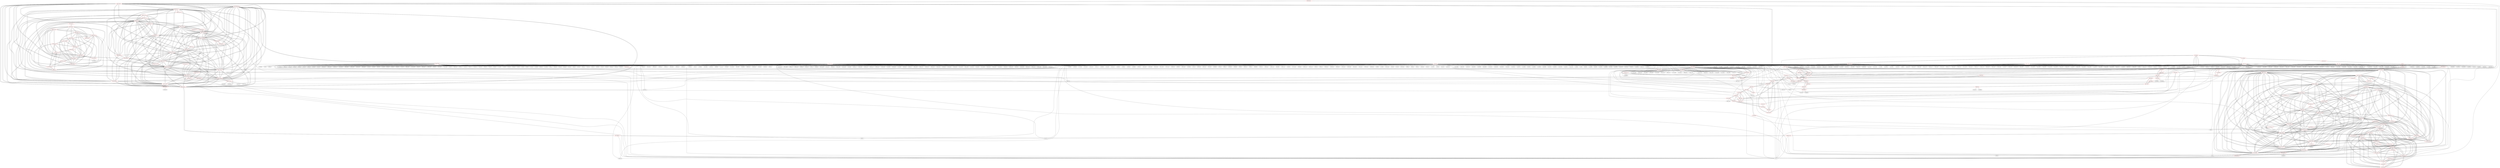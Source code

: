 graph {
	570 [label="(570) R35_T2" color=red]
	571 [label="(571) R52_T1"]
	569 [label="(569) T22_T1"]
	590 [label="(590) T14_T1"]
	591 [label="(591) T15_T1"]
	593 [label="(593) T17_T1"]
	592 [label="(592) T16_T1"]
	606 [label="(606) R35_T1"]
	571 [label="(571) R52_T1" color=red]
	570 [label="(570) R35_T2"]
	569 [label="(569) T22_T1"]
	607 [label="(607) R52_T1_T"]
	572 [label="(572) R58_T1" color=red]
	573 [label="(573) R57_T1"]
	574 [label="(574) D2"]
	573 [label="(573) R57_T1" color=red]
	574 [label="(574) D2"]
	572 [label="(572) R58_T1"]
	574 [label="(574) D2" color=red]
	576 [label="(576) D1"]
	575 [label="(575) C8"]
	573 [label="(573) R57_T1"]
	572 [label="(572) R58_T1"]
	616 [label="(616) R15_P1"]
	575 [label="(575) C8" color=red]
	576 [label="(576) D1"]
	574 [label="(574) D2"]
	576 [label="(576) D1" color=red]
	574 [label="(574) D2"]
	575 [label="(575) C8"]
	607 [label="(607) R52_T1_T"]
	577 [label="(577) R36_T2" color=red]
	195 [label="(195) J19"]
	12 [label="(12) U1"]
	282 [label="(282) C134"]
	483 [label="(483) C277"]
	477 [label="(477) C283"]
	281 [label="(281) U21"]
	479 [label="(479) C281"]
	388 [label="(388) C221"]
	482 [label="(482) C278"]
	387 [label="(387) C218"]
	386 [label="(386) C216"]
	481 [label="(481) C279"]
	476 [label="(476) C284"]
	473 [label="(473) C287"]
	480 [label="(480) C280"]
	474 [label="(474) C286"]
	284 [label="(284) C136"]
	475 [label="(475) C285"]
	478 [label="(478) C282"]
	280 [label="(280) U20"]
	472 [label="(472) C288"]
	582 [label="(582) T18_T2"]
	578 [label="(578) R37_T2" color=red]
	260 [label="(260) R96"]
	258 [label="(258) DS5"]
	583 [label="(583) T19_T2"]
	579 [label="(579) R38_T2" color=red]
	246 [label="(246) J5"]
	12 [label="(12) U1"]
	584 [label="(584) T20_T2"]
	580 [label="(580) R39_T2" color=red]
	280 [label="(280) U20"]
	585 [label="(585) T21_T2"]
	581 [label="(581) R40_T2" color=red]
	584 [label="(584) T20_T2"]
	585 [label="(585) T21_T2"]
	583 [label="(583) T19_T2"]
	569 [label="(569) T22_T1"]
	582 [label="(582) T18_T2"]
	582 [label="(582) T18_T2" color=red]
	584 [label="(584) T20_T2"]
	585 [label="(585) T21_T2"]
	583 [label="(583) T19_T2"]
	581 [label="(581) R40_T2"]
	569 [label="(569) T22_T1"]
	577 [label="(577) R36_T2"]
	583 [label="(583) T19_T2" color=red]
	584 [label="(584) T20_T2"]
	585 [label="(585) T21_T2"]
	581 [label="(581) R40_T2"]
	569 [label="(569) T22_T1"]
	582 [label="(582) T18_T2"]
	578 [label="(578) R37_T2"]
	584 [label="(584) T20_T2" color=red]
	585 [label="(585) T21_T2"]
	583 [label="(583) T19_T2"]
	581 [label="(581) R40_T2"]
	569 [label="(569) T22_T1"]
	582 [label="(582) T18_T2"]
	579 [label="(579) R38_T2"]
	585 [label="(585) T21_T2" color=red]
	584 [label="(584) T20_T2"]
	583 [label="(583) T19_T2"]
	581 [label="(581) R40_T2"]
	569 [label="(569) T22_T1"]
	582 [label="(582) T18_T2"]
	580 [label="(580) R39_T2"]
	586 [label="(586) T10_T1" color=red]
	594 [label="(594) R23_T1"]
	602 [label="(602) R31_T1"]
	595 [label="(595) R27_T1"]
	587 [label="(587) T11_T1" color=red]
	599 [label="(599) R24_T1"]
	603 [label="(603) R32_T1"]
	596 [label="(596) R28_T1"]
	588 [label="(588) T12_T1" color=red]
	604 [label="(604) R33_T1"]
	597 [label="(597) R29_T1"]
	598 [label="(598) R25_T1"]
	589 [label="(589) T13_T1" color=red]
	605 [label="(605) R34_T1"]
	601 [label="(601) R30_T1"]
	600 [label="(600) R26_T1"]
	590 [label="(590) T14_T1" color=red]
	591 [label="(591) T15_T1"]
	593 [label="(593) T17_T1"]
	592 [label="(592) T16_T1"]
	606 [label="(606) R35_T1"]
	570 [label="(570) R35_T2"]
	602 [label="(602) R31_T1"]
	591 [label="(591) T15_T1" color=red]
	590 [label="(590) T14_T1"]
	593 [label="(593) T17_T1"]
	592 [label="(592) T16_T1"]
	606 [label="(606) R35_T1"]
	570 [label="(570) R35_T2"]
	603 [label="(603) R32_T1"]
	592 [label="(592) T16_T1" color=red]
	590 [label="(590) T14_T1"]
	591 [label="(591) T15_T1"]
	593 [label="(593) T17_T1"]
	606 [label="(606) R35_T1"]
	570 [label="(570) R35_T2"]
	604 [label="(604) R33_T1"]
	593 [label="(593) T17_T1" color=red]
	590 [label="(590) T14_T1"]
	591 [label="(591) T15_T1"]
	592 [label="(592) T16_T1"]
	606 [label="(606) R35_T1"]
	570 [label="(570) R35_T2"]
	605 [label="(605) R34_T1"]
	594 [label="(594) R23_T1" color=red]
	242 [label="(242) TR1"]
	252 [label="(252) R90"]
	586 [label="(586) T10_T1"]
	595 [label="(595) R27_T1" color=red]
	602 [label="(602) R31_T1"]
	586 [label="(586) T10_T1"]
	596 [label="(596) R28_T1" color=red]
	603 [label="(603) R32_T1"]
	587 [label="(587) T11_T1"]
	597 [label="(597) R29_T1" color=red]
	604 [label="(604) R33_T1"]
	588 [label="(588) T12_T1"]
	598 [label="(598) R25_T1" color=red]
	244 [label="(244) J8"]
	255 [label="(255) C131"]
	254 [label="(254) FB3"]
	243 [label="(243) U19"]
	588 [label="(588) T12_T1"]
	599 [label="(599) R24_T1" color=red]
	11 [label="(11) U3"]
	24 [label="(24) R10"]
	10 [label="(10) U2"]
	12 [label="(12) U1"]
	587 [label="(587) T11_T1"]
	600 [label="(600) R26_T1" color=red]
	107 [label="(107) U5"]
	119 [label="(119) R41"]
	589 [label="(589) T13_T1"]
	601 [label="(601) R30_T1" color=red]
	589 [label="(589) T13_T1"]
	605 [label="(605) R34_T1"]
	602 [label="(602) R31_T1" color=red]
	595 [label="(595) R27_T1"]
	586 [label="(586) T10_T1"]
	590 [label="(590) T14_T1"]
	603 [label="(603) R32_T1" color=red]
	591 [label="(591) T15_T1"]
	587 [label="(587) T11_T1"]
	596 [label="(596) R28_T1"]
	604 [label="(604) R33_T1" color=red]
	592 [label="(592) T16_T1"]
	597 [label="(597) R29_T1"]
	588 [label="(588) T12_T1"]
	605 [label="(605) R34_T1" color=red]
	593 [label="(593) T17_T1"]
	589 [label="(589) T13_T1"]
	601 [label="(601) R30_T1"]
	606 [label="(606) R35_T1" color=red]
	590 [label="(590) T14_T1"]
	591 [label="(591) T15_T1"]
	593 [label="(593) T17_T1"]
	592 [label="(592) T16_T1"]
	570 [label="(570) R35_T2"]
	607 [label="(607) R52_T1_T" color=red]
	576 [label="(576) D1"]
	571 [label="(571) R52_T1"]
	608 [label="(608) T3_P1" color=red]
	612 [label="(612) R14_P1"]
	613 [label="(613) T6_P1"]
	611 [label="(611) R13_P1"]
	610 [label="(610) R12_P1"]
	609 [label="(609) T2_P1"]
	609 [label="(609) T2_P1" color=red]
	611 [label="(611) R13_P1"]
	608 [label="(608) T3_P1"]
	610 [label="(610) R12_P1"]
	615 [label="(615) T5_P1"]
	616 [label="(616) R15_P1"]
	610 [label="(610) R12_P1" color=red]
	611 [label="(611) R13_P1"]
	608 [label="(608) T3_P1"]
	609 [label="(609) T2_P1"]
	611 [label="(611) R13_P1" color=red]
	625 [label="(625) T4_P1"]
	608 [label="(608) T3_P1"]
	610 [label="(610) R12_P1"]
	609 [label="(609) T2_P1"]
	612 [label="(612) R14_P1" color=red]
	393 [label="(393) C163"]
	608 [label="(608) T3_P1"]
	613 [label="(613) T6_P1"]
	613 [label="(613) T6_P1" color=red]
	612 [label="(612) R14_P1"]
	608 [label="(608) T3_P1"]
	622 [label="(622) R22_P1"]
	614 [label="(614) R17_P1"]
	614 [label="(614) R17_P1" color=red]
	622 [label="(622) R22_P1"]
	613 [label="(613) T6_P1"]
	615 [label="(615) T5_P1" color=red]
	609 [label="(609) T2_P1"]
	616 [label="(616) R15_P1"]
	617 [label="(617) R16_P1"]
	618 [label="(618) R20_P1"]
	616 [label="(616) R15_P1" color=red]
	574 [label="(574) D2"]
	609 [label="(609) T2_P1"]
	615 [label="(615) T5_P1"]
	617 [label="(617) R16_P1" color=red]
	615 [label="(615) T5_P1"]
	618 [label="(618) R20_P1"]
	618 [label="(618) R20_P1" color=red]
	619 [label="(619) T8_P1"]
	617 [label="(617) R16_P1"]
	615 [label="(615) T5_P1"]
	619 [label="(619) T8_P1" color=red]
	620 [label="(620) T9_P1"]
	621 [label="(621) R21_P1"]
	623 [label="(623) R19_P1"]
	618 [label="(618) R20_P1"]
	620 [label="(620) T9_P1" color=red]
	622 [label="(622) R22_P1"]
	621 [label="(621) R21_P1"]
	619 [label="(619) T8_P1"]
	623 [label="(623) R19_P1"]
	621 [label="(621) R21_P1" color=red]
	620 [label="(620) T9_P1"]
	619 [label="(619) T8_P1"]
	623 [label="(623) R19_P1"]
	622 [label="(622) R22_P1" color=red]
	620 [label="(620) T9_P1"]
	613 [label="(613) T6_P1"]
	614 [label="(614) R17_P1"]
	623 [label="(623) R19_P1" color=red]
	620 [label="(620) T9_P1"]
	621 [label="(621) R21_P1"]
	619 [label="(619) T8_P1"]
	624 [label="(624) T7_P1"]
	624 [label="(624) T7_P1" color=red]
	626 [label="(626) R1"]
	625 [label="(625) T4_P1"]
	523 [label="(523) R142"]
	623 [label="(623) R19_P1"]
	625 [label="(625) T4_P1" color=red]
	611 [label="(611) R13_P1"]
	626 [label="(626) R1"]
	624 [label="(624) T7_P1"]
	523 [label="(523) R142"]
	626 [label="(626) R1" color=red]
	625 [label="(625) T4_P1"]
	624 [label="(624) T7_P1"]
	523 [label="(523) R142"]
	627 [label="(627) T22_T1_2" color=red]
	644 [label="(644) T10_T1_2"]
	645 [label="(645) T11_T1_2"]
	646 [label="(646) T12_T1_2"]
	647 [label="(647) T13_T1_2"]
	642 [label="(642) T20_T2_2"]
	648 [label="(648) T14_T1_2"]
	649 [label="(649) T15_T1_2"]
	640 [label="(640) T18_T2_2"]
	643 [label="(643) T21_T2_2"]
	641 [label="(641) T19_T2_2"]
	633 [label="(633) C8_2"]
	650 [label="(650) T16_T1_2"]
	651 [label="(651) T17_T1_2"]
	632 [label="(632) D2_2"]
	631 [label="(631) R57_T1_2"]
	628 [label="(628) R35_T2_2"]
	629 [label="(629) R52_T1_2"]
	639 [label="(639) R40_T2_2"]
	628 [label="(628) R35_T2_2" color=red]
	629 [label="(629) R52_T1_2"]
	627 [label="(627) T22_T1_2"]
	648 [label="(648) T14_T1_2"]
	649 [label="(649) T15_T1_2"]
	651 [label="(651) T17_T1_2"]
	650 [label="(650) T16_T1_2"]
	664 [label="(664) R35_T1_2"]
	629 [label="(629) R52_T1_2" color=red]
	634 [label="(634) D1_2"]
	628 [label="(628) R35_T2_2"]
	627 [label="(627) T22_T1_2"]
	630 [label="(630) R58_T1_2" color=red]
	632 [label="(632) D2_2"]
	639 [label="(639) R40_T2_2"]
	653 [label="(653) R27_T1_2"]
	654 [label="(654) R28_T1_2"]
	655 [label="(655) R29_T1_2"]
	665 [label="(665) R30_T1_T_2"]
	664 [label="(664) R35_T1_2"]
	631 [label="(631) R57_T1_2"]
	631 [label="(631) R57_T1_2" color=red]
	644 [label="(644) T10_T1_2"]
	645 [label="(645) T11_T1_2"]
	646 [label="(646) T12_T1_2"]
	647 [label="(647) T13_T1_2"]
	642 [label="(642) T20_T2_2"]
	648 [label="(648) T14_T1_2"]
	649 [label="(649) T15_T1_2"]
	640 [label="(640) T18_T2_2"]
	643 [label="(643) T21_T2_2"]
	641 [label="(641) T19_T2_2"]
	633 [label="(633) C8_2"]
	650 [label="(650) T16_T1_2"]
	651 [label="(651) T17_T1_2"]
	632 [label="(632) D2_2"]
	627 [label="(627) T22_T1_2"]
	630 [label="(630) R58_T1_2"]
	632 [label="(632) D2_2" color=red]
	630 [label="(630) R58_T1_2"]
	639 [label="(639) R40_T2_2"]
	653 [label="(653) R27_T1_2"]
	654 [label="(654) R28_T1_2"]
	655 [label="(655) R29_T1_2"]
	665 [label="(665) R30_T1_T_2"]
	664 [label="(664) R35_T1_2"]
	644 [label="(644) T10_T1_2"]
	645 [label="(645) T11_T1_2"]
	646 [label="(646) T12_T1_2"]
	647 [label="(647) T13_T1_2"]
	642 [label="(642) T20_T2_2"]
	648 [label="(648) T14_T1_2"]
	649 [label="(649) T15_T1_2"]
	640 [label="(640) T18_T2_2"]
	643 [label="(643) T21_T2_2"]
	641 [label="(641) T19_T2_2"]
	633 [label="(633) C8_2"]
	650 [label="(650) T16_T1_2"]
	651 [label="(651) T17_T1_2"]
	627 [label="(627) T22_T1_2"]
	631 [label="(631) R57_T1_2"]
	634 [label="(634) D1_2"]
	674 [label="(674) R15_P1_2"]
	633 [label="(633) C8_2" color=red]
	644 [label="(644) T10_T1_2"]
	645 [label="(645) T11_T1_2"]
	646 [label="(646) T12_T1_2"]
	647 [label="(647) T13_T1_2"]
	642 [label="(642) T20_T2_2"]
	648 [label="(648) T14_T1_2"]
	649 [label="(649) T15_T1_2"]
	640 [label="(640) T18_T2_2"]
	643 [label="(643) T21_T2_2"]
	641 [label="(641) T19_T2_2"]
	650 [label="(650) T16_T1_2"]
	651 [label="(651) T17_T1_2"]
	632 [label="(632) D2_2"]
	627 [label="(627) T22_T1_2"]
	631 [label="(631) R57_T1_2"]
	634 [label="(634) D1_2"]
	634 [label="(634) D1_2" color=red]
	632 [label="(632) D2_2"]
	633 [label="(633) C8_2"]
	629 [label="(629) R52_T1_2"]
	635 [label="(635) R36_T2_2" color=red]
	12 [label="(12) U1"]
	246 [label="(246) J5"]
	640 [label="(640) T18_T2_2"]
	636 [label="(636) R37_T2_2" color=red]
	323 [label="(323) R105"]
	303 [label="(303) U23"]
	12 [label="(12) U1"]
	325 [label="(325) C140"]
	324 [label="(324) R109"]
	641 [label="(641) T19_T2_2"]
	637 [label="(637) R38_T2_2" color=red]
	248 [label="(248) J6"]
	12 [label="(12) U1"]
	241 [label="(241) U17"]
	642 [label="(642) T20_T2_2"]
	638 [label="(638) R39_T2_2" color=red]
	519 [label="(519) U47"]
	525 [label="(525) R143"]
	643 [label="(643) T21_T2_2"]
	639 [label="(639) R40_T2_2" color=red]
	632 [label="(632) D2_2"]
	630 [label="(630) R58_T1_2"]
	653 [label="(653) R27_T1_2"]
	654 [label="(654) R28_T1_2"]
	655 [label="(655) R29_T1_2"]
	665 [label="(665) R30_T1_T_2"]
	664 [label="(664) R35_T1_2"]
	642 [label="(642) T20_T2_2"]
	643 [label="(643) T21_T2_2"]
	641 [label="(641) T19_T2_2"]
	627 [label="(627) T22_T1_2"]
	640 [label="(640) T18_T2_2"]
	640 [label="(640) T18_T2_2" color=red]
	644 [label="(644) T10_T1_2"]
	645 [label="(645) T11_T1_2"]
	646 [label="(646) T12_T1_2"]
	647 [label="(647) T13_T1_2"]
	642 [label="(642) T20_T2_2"]
	648 [label="(648) T14_T1_2"]
	649 [label="(649) T15_T1_2"]
	643 [label="(643) T21_T2_2"]
	641 [label="(641) T19_T2_2"]
	633 [label="(633) C8_2"]
	650 [label="(650) T16_T1_2"]
	651 [label="(651) T17_T1_2"]
	632 [label="(632) D2_2"]
	627 [label="(627) T22_T1_2"]
	631 [label="(631) R57_T1_2"]
	639 [label="(639) R40_T2_2"]
	635 [label="(635) R36_T2_2"]
	641 [label="(641) T19_T2_2" color=red]
	644 [label="(644) T10_T1_2"]
	645 [label="(645) T11_T1_2"]
	646 [label="(646) T12_T1_2"]
	647 [label="(647) T13_T1_2"]
	642 [label="(642) T20_T2_2"]
	648 [label="(648) T14_T1_2"]
	649 [label="(649) T15_T1_2"]
	640 [label="(640) T18_T2_2"]
	643 [label="(643) T21_T2_2"]
	633 [label="(633) C8_2"]
	650 [label="(650) T16_T1_2"]
	651 [label="(651) T17_T1_2"]
	632 [label="(632) D2_2"]
	627 [label="(627) T22_T1_2"]
	631 [label="(631) R57_T1_2"]
	639 [label="(639) R40_T2_2"]
	636 [label="(636) R37_T2_2"]
	642 [label="(642) T20_T2_2" color=red]
	644 [label="(644) T10_T1_2"]
	645 [label="(645) T11_T1_2"]
	646 [label="(646) T12_T1_2"]
	647 [label="(647) T13_T1_2"]
	648 [label="(648) T14_T1_2"]
	649 [label="(649) T15_T1_2"]
	640 [label="(640) T18_T2_2"]
	643 [label="(643) T21_T2_2"]
	641 [label="(641) T19_T2_2"]
	633 [label="(633) C8_2"]
	650 [label="(650) T16_T1_2"]
	651 [label="(651) T17_T1_2"]
	632 [label="(632) D2_2"]
	627 [label="(627) T22_T1_2"]
	631 [label="(631) R57_T1_2"]
	639 [label="(639) R40_T2_2"]
	637 [label="(637) R38_T2_2"]
	643 [label="(643) T21_T2_2" color=red]
	644 [label="(644) T10_T1_2"]
	645 [label="(645) T11_T1_2"]
	646 [label="(646) T12_T1_2"]
	647 [label="(647) T13_T1_2"]
	642 [label="(642) T20_T2_2"]
	648 [label="(648) T14_T1_2"]
	649 [label="(649) T15_T1_2"]
	640 [label="(640) T18_T2_2"]
	641 [label="(641) T19_T2_2"]
	633 [label="(633) C8_2"]
	650 [label="(650) T16_T1_2"]
	651 [label="(651) T17_T1_2"]
	632 [label="(632) D2_2"]
	627 [label="(627) T22_T1_2"]
	631 [label="(631) R57_T1_2"]
	639 [label="(639) R40_T2_2"]
	638 [label="(638) R39_T2_2"]
	644 [label="(644) T10_T1_2" color=red]
	645 [label="(645) T11_T1_2"]
	646 [label="(646) T12_T1_2"]
	647 [label="(647) T13_T1_2"]
	642 [label="(642) T20_T2_2"]
	648 [label="(648) T14_T1_2"]
	649 [label="(649) T15_T1_2"]
	640 [label="(640) T18_T2_2"]
	643 [label="(643) T21_T2_2"]
	641 [label="(641) T19_T2_2"]
	633 [label="(633) C8_2"]
	650 [label="(650) T16_T1_2"]
	651 [label="(651) T17_T1_2"]
	632 [label="(632) D2_2"]
	627 [label="(627) T22_T1_2"]
	631 [label="(631) R57_T1_2"]
	652 [label="(652) R23_T1_2"]
	660 [label="(660) R31_T1_2"]
	653 [label="(653) R27_T1_2"]
	645 [label="(645) T11_T1_2" color=red]
	644 [label="(644) T10_T1_2"]
	646 [label="(646) T12_T1_2"]
	647 [label="(647) T13_T1_2"]
	642 [label="(642) T20_T2_2"]
	648 [label="(648) T14_T1_2"]
	649 [label="(649) T15_T1_2"]
	640 [label="(640) T18_T2_2"]
	643 [label="(643) T21_T2_2"]
	641 [label="(641) T19_T2_2"]
	633 [label="(633) C8_2"]
	650 [label="(650) T16_T1_2"]
	651 [label="(651) T17_T1_2"]
	632 [label="(632) D2_2"]
	627 [label="(627) T22_T1_2"]
	631 [label="(631) R57_T1_2"]
	657 [label="(657) R24_T1_2"]
	661 [label="(661) R32_T1_2"]
	654 [label="(654) R28_T1_2"]
	646 [label="(646) T12_T1_2" color=red]
	644 [label="(644) T10_T1_2"]
	645 [label="(645) T11_T1_2"]
	647 [label="(647) T13_T1_2"]
	642 [label="(642) T20_T2_2"]
	648 [label="(648) T14_T1_2"]
	649 [label="(649) T15_T1_2"]
	640 [label="(640) T18_T2_2"]
	643 [label="(643) T21_T2_2"]
	641 [label="(641) T19_T2_2"]
	633 [label="(633) C8_2"]
	650 [label="(650) T16_T1_2"]
	651 [label="(651) T17_T1_2"]
	632 [label="(632) D2_2"]
	627 [label="(627) T22_T1_2"]
	631 [label="(631) R57_T1_2"]
	662 [label="(662) R33_T1_2"]
	655 [label="(655) R29_T1_2"]
	656 [label="(656) R25_T1_2"]
	647 [label="(647) T13_T1_2" color=red]
	644 [label="(644) T10_T1_2"]
	645 [label="(645) T11_T1_2"]
	646 [label="(646) T12_T1_2"]
	642 [label="(642) T20_T2_2"]
	648 [label="(648) T14_T1_2"]
	649 [label="(649) T15_T1_2"]
	640 [label="(640) T18_T2_2"]
	643 [label="(643) T21_T2_2"]
	641 [label="(641) T19_T2_2"]
	633 [label="(633) C8_2"]
	650 [label="(650) T16_T1_2"]
	651 [label="(651) T17_T1_2"]
	632 [label="(632) D2_2"]
	627 [label="(627) T22_T1_2"]
	631 [label="(631) R57_T1_2"]
	663 [label="(663) R34_T1_2"]
	659 [label="(659) R30_T1_2"]
	658 [label="(658) R26_T1_2"]
	648 [label="(648) T14_T1_2" color=red]
	644 [label="(644) T10_T1_2"]
	645 [label="(645) T11_T1_2"]
	646 [label="(646) T12_T1_2"]
	647 [label="(647) T13_T1_2"]
	642 [label="(642) T20_T2_2"]
	649 [label="(649) T15_T1_2"]
	640 [label="(640) T18_T2_2"]
	643 [label="(643) T21_T2_2"]
	641 [label="(641) T19_T2_2"]
	633 [label="(633) C8_2"]
	650 [label="(650) T16_T1_2"]
	651 [label="(651) T17_T1_2"]
	632 [label="(632) D2_2"]
	627 [label="(627) T22_T1_2"]
	631 [label="(631) R57_T1_2"]
	664 [label="(664) R35_T1_2"]
	628 [label="(628) R35_T2_2"]
	660 [label="(660) R31_T1_2"]
	649 [label="(649) T15_T1_2" color=red]
	644 [label="(644) T10_T1_2"]
	645 [label="(645) T11_T1_2"]
	646 [label="(646) T12_T1_2"]
	647 [label="(647) T13_T1_2"]
	642 [label="(642) T20_T2_2"]
	648 [label="(648) T14_T1_2"]
	640 [label="(640) T18_T2_2"]
	643 [label="(643) T21_T2_2"]
	641 [label="(641) T19_T2_2"]
	633 [label="(633) C8_2"]
	650 [label="(650) T16_T1_2"]
	651 [label="(651) T17_T1_2"]
	632 [label="(632) D2_2"]
	627 [label="(627) T22_T1_2"]
	631 [label="(631) R57_T1_2"]
	664 [label="(664) R35_T1_2"]
	628 [label="(628) R35_T2_2"]
	661 [label="(661) R32_T1_2"]
	650 [label="(650) T16_T1_2" color=red]
	644 [label="(644) T10_T1_2"]
	645 [label="(645) T11_T1_2"]
	646 [label="(646) T12_T1_2"]
	647 [label="(647) T13_T1_2"]
	642 [label="(642) T20_T2_2"]
	648 [label="(648) T14_T1_2"]
	649 [label="(649) T15_T1_2"]
	640 [label="(640) T18_T2_2"]
	643 [label="(643) T21_T2_2"]
	641 [label="(641) T19_T2_2"]
	633 [label="(633) C8_2"]
	651 [label="(651) T17_T1_2"]
	632 [label="(632) D2_2"]
	627 [label="(627) T22_T1_2"]
	631 [label="(631) R57_T1_2"]
	664 [label="(664) R35_T1_2"]
	628 [label="(628) R35_T2_2"]
	662 [label="(662) R33_T1_2"]
	651 [label="(651) T17_T1_2" color=red]
	644 [label="(644) T10_T1_2"]
	645 [label="(645) T11_T1_2"]
	646 [label="(646) T12_T1_2"]
	647 [label="(647) T13_T1_2"]
	642 [label="(642) T20_T2_2"]
	648 [label="(648) T14_T1_2"]
	649 [label="(649) T15_T1_2"]
	640 [label="(640) T18_T2_2"]
	643 [label="(643) T21_T2_2"]
	641 [label="(641) T19_T2_2"]
	633 [label="(633) C8_2"]
	650 [label="(650) T16_T1_2"]
	632 [label="(632) D2_2"]
	627 [label="(627) T22_T1_2"]
	631 [label="(631) R57_T1_2"]
	664 [label="(664) R35_T1_2"]
	628 [label="(628) R35_T2_2"]
	663 [label="(663) R34_T1_2"]
	652 [label="(652) R23_T1_2" color=red]
	644 [label="(644) T10_T1_2"]
	653 [label="(653) R27_T1_2" color=red]
	632 [label="(632) D2_2"]
	630 [label="(630) R58_T1_2"]
	639 [label="(639) R40_T2_2"]
	654 [label="(654) R28_T1_2"]
	655 [label="(655) R29_T1_2"]
	665 [label="(665) R30_T1_T_2"]
	664 [label="(664) R35_T1_2"]
	660 [label="(660) R31_T1_2"]
	644 [label="(644) T10_T1_2"]
	654 [label="(654) R28_T1_2" color=red]
	632 [label="(632) D2_2"]
	630 [label="(630) R58_T1_2"]
	639 [label="(639) R40_T2_2"]
	653 [label="(653) R27_T1_2"]
	655 [label="(655) R29_T1_2"]
	665 [label="(665) R30_T1_T_2"]
	664 [label="(664) R35_T1_2"]
	661 [label="(661) R32_T1_2"]
	645 [label="(645) T11_T1_2"]
	655 [label="(655) R29_T1_2" color=red]
	632 [label="(632) D2_2"]
	630 [label="(630) R58_T1_2"]
	639 [label="(639) R40_T2_2"]
	653 [label="(653) R27_T1_2"]
	654 [label="(654) R28_T1_2"]
	665 [label="(665) R30_T1_T_2"]
	664 [label="(664) R35_T1_2"]
	662 [label="(662) R33_T1_2"]
	646 [label="(646) T12_T1_2"]
	656 [label="(656) R25_T1_2" color=red]
	12 [label="(12) U1"]
	646 [label="(646) T12_T1_2"]
	657 [label="(657) R24_T1_2" color=red]
	523 [label="(523) R142"]
	484 [label="(484) U45"]
	12 [label="(12) U1"]
	645 [label="(645) T11_T1_2"]
	658 [label="(658) R26_T1_2" color=red]
	12 [label="(12) U1"]
	280 [label="(280) U20"]
	647 [label="(647) T13_T1_2"]
	659 [label="(659) R30_T1_2" color=red]
	647 [label="(647) T13_T1_2"]
	663 [label="(663) R34_T1_2"]
	665 [label="(665) R30_T1_T_2"]
	660 [label="(660) R31_T1_2" color=red]
	653 [label="(653) R27_T1_2"]
	644 [label="(644) T10_T1_2"]
	648 [label="(648) T14_T1_2"]
	661 [label="(661) R32_T1_2" color=red]
	649 [label="(649) T15_T1_2"]
	645 [label="(645) T11_T1_2"]
	654 [label="(654) R28_T1_2"]
	662 [label="(662) R33_T1_2" color=red]
	650 [label="(650) T16_T1_2"]
	655 [label="(655) R29_T1_2"]
	646 [label="(646) T12_T1_2"]
	663 [label="(663) R34_T1_2" color=red]
	651 [label="(651) T17_T1_2"]
	647 [label="(647) T13_T1_2"]
	659 [label="(659) R30_T1_2"]
	664 [label="(664) R35_T1_2" color=red]
	632 [label="(632) D2_2"]
	630 [label="(630) R58_T1_2"]
	639 [label="(639) R40_T2_2"]
	653 [label="(653) R27_T1_2"]
	654 [label="(654) R28_T1_2"]
	655 [label="(655) R29_T1_2"]
	665 [label="(665) R30_T1_T_2"]
	648 [label="(648) T14_T1_2"]
	649 [label="(649) T15_T1_2"]
	651 [label="(651) T17_T1_2"]
	650 [label="(650) T16_T1_2"]
	628 [label="(628) R35_T2_2"]
	665 [label="(665) R30_T1_T_2" color=red]
	632 [label="(632) D2_2"]
	630 [label="(630) R58_T1_2"]
	639 [label="(639) R40_T2_2"]
	653 [label="(653) R27_T1_2"]
	654 [label="(654) R28_T1_2"]
	655 [label="(655) R29_T1_2"]
	664 [label="(664) R35_T1_2"]
	659 [label="(659) R30_T1_2"]
	666 [label="(666) T3_P1_2" color=red]
	683 [label="(683) T4_P1_2"]
	682 [label="(682) T7_P1_2"]
	673 [label="(673) T5_P1_2"]
	678 [label="(678) T9_P1_2"]
	677 [label="(677) T8_P1_2"]
	671 [label="(671) T6_P1_2"]
	667 [label="(667) T2_P1_2"]
	670 [label="(670) R14_P1_2"]
	669 [label="(669) R13_P1_2"]
	668 [label="(668) R12_P1_2"]
	667 [label="(667) T2_P1_2" color=red]
	666 [label="(666) T3_P1_2"]
	683 [label="(683) T4_P1_2"]
	682 [label="(682) T7_P1_2"]
	673 [label="(673) T5_P1_2"]
	678 [label="(678) T9_P1_2"]
	677 [label="(677) T8_P1_2"]
	671 [label="(671) T6_P1_2"]
	669 [label="(669) R13_P1_2"]
	668 [label="(668) R12_P1_2"]
	674 [label="(674) R15_P1_2"]
	668 [label="(668) R12_P1_2" color=red]
	679 [label="(679) R21_P1_2"]
	675 [label="(675) R16_P1_2"]
	672 [label="(672) R17_P1_2"]
	684 [label="(684) R1_2"]
	669 [label="(669) R13_P1_2"]
	666 [label="(666) T3_P1_2"]
	667 [label="(667) T2_P1_2"]
	669 [label="(669) R13_P1_2" color=red]
	683 [label="(683) T4_P1_2"]
	666 [label="(666) T3_P1_2"]
	668 [label="(668) R12_P1_2"]
	667 [label="(667) T2_P1_2"]
	670 [label="(670) R14_P1_2" color=red]
	514 [label="(514) R132"]
	666 [label="(666) T3_P1_2"]
	671 [label="(671) T6_P1_2"]
	671 [label="(671) T6_P1_2" color=red]
	666 [label="(666) T3_P1_2"]
	683 [label="(683) T4_P1_2"]
	682 [label="(682) T7_P1_2"]
	673 [label="(673) T5_P1_2"]
	678 [label="(678) T9_P1_2"]
	677 [label="(677) T8_P1_2"]
	667 [label="(667) T2_P1_2"]
	670 [label="(670) R14_P1_2"]
	680 [label="(680) R22_P1_2"]
	672 [label="(672) R17_P1_2"]
	672 [label="(672) R17_P1_2" color=red]
	679 [label="(679) R21_P1_2"]
	675 [label="(675) R16_P1_2"]
	668 [label="(668) R12_P1_2"]
	684 [label="(684) R1_2"]
	680 [label="(680) R22_P1_2"]
	671 [label="(671) T6_P1_2"]
	673 [label="(673) T5_P1_2" color=red]
	666 [label="(666) T3_P1_2"]
	683 [label="(683) T4_P1_2"]
	682 [label="(682) T7_P1_2"]
	678 [label="(678) T9_P1_2"]
	677 [label="(677) T8_P1_2"]
	671 [label="(671) T6_P1_2"]
	667 [label="(667) T2_P1_2"]
	674 [label="(674) R15_P1_2"]
	675 [label="(675) R16_P1_2"]
	676 [label="(676) R20_P1_2"]
	674 [label="(674) R15_P1_2" color=red]
	632 [label="(632) D2_2"]
	667 [label="(667) T2_P1_2"]
	673 [label="(673) T5_P1_2"]
	675 [label="(675) R16_P1_2" color=red]
	679 [label="(679) R21_P1_2"]
	668 [label="(668) R12_P1_2"]
	672 [label="(672) R17_P1_2"]
	684 [label="(684) R1_2"]
	673 [label="(673) T5_P1_2"]
	676 [label="(676) R20_P1_2"]
	676 [label="(676) R20_P1_2" color=red]
	677 [label="(677) T8_P1_2"]
	675 [label="(675) R16_P1_2"]
	673 [label="(673) T5_P1_2"]
	677 [label="(677) T8_P1_2" color=red]
	666 [label="(666) T3_P1_2"]
	683 [label="(683) T4_P1_2"]
	682 [label="(682) T7_P1_2"]
	673 [label="(673) T5_P1_2"]
	678 [label="(678) T9_P1_2"]
	671 [label="(671) T6_P1_2"]
	667 [label="(667) T2_P1_2"]
	679 [label="(679) R21_P1_2"]
	681 [label="(681) R19_P1_2"]
	676 [label="(676) R20_P1_2"]
	678 [label="(678) T9_P1_2" color=red]
	680 [label="(680) R22_P1_2"]
	666 [label="(666) T3_P1_2"]
	683 [label="(683) T4_P1_2"]
	682 [label="(682) T7_P1_2"]
	673 [label="(673) T5_P1_2"]
	677 [label="(677) T8_P1_2"]
	671 [label="(671) T6_P1_2"]
	667 [label="(667) T2_P1_2"]
	679 [label="(679) R21_P1_2"]
	681 [label="(681) R19_P1_2"]
	679 [label="(679) R21_P1_2" color=red]
	675 [label="(675) R16_P1_2"]
	668 [label="(668) R12_P1_2"]
	672 [label="(672) R17_P1_2"]
	684 [label="(684) R1_2"]
	678 [label="(678) T9_P1_2"]
	677 [label="(677) T8_P1_2"]
	681 [label="(681) R19_P1_2"]
	680 [label="(680) R22_P1_2" color=red]
	678 [label="(678) T9_P1_2"]
	671 [label="(671) T6_P1_2"]
	672 [label="(672) R17_P1_2"]
	681 [label="(681) R19_P1_2" color=red]
	678 [label="(678) T9_P1_2"]
	679 [label="(679) R21_P1_2"]
	677 [label="(677) T8_P1_2"]
	682 [label="(682) T7_P1_2"]
	682 [label="(682) T7_P1_2" color=red]
	666 [label="(666) T3_P1_2"]
	683 [label="(683) T4_P1_2"]
	673 [label="(673) T5_P1_2"]
	678 [label="(678) T9_P1_2"]
	677 [label="(677) T8_P1_2"]
	671 [label="(671) T6_P1_2"]
	667 [label="(667) T2_P1_2"]
	684 [label="(684) R1_2"]
	494 [label="(494) U46"]
	681 [label="(681) R19_P1_2"]
	683 [label="(683) T4_P1_2" color=red]
	666 [label="(666) T3_P1_2"]
	682 [label="(682) T7_P1_2"]
	673 [label="(673) T5_P1_2"]
	678 [label="(678) T9_P1_2"]
	677 [label="(677) T8_P1_2"]
	671 [label="(671) T6_P1_2"]
	667 [label="(667) T2_P1_2"]
	669 [label="(669) R13_P1_2"]
	684 [label="(684) R1_2"]
	494 [label="(494) U46"]
	684 [label="(684) R1_2" color=red]
	683 [label="(683) T4_P1_2"]
	682 [label="(682) T7_P1_2"]
	494 [label="(494) U46"]
	679 [label="(679) R21_P1_2"]
	675 [label="(675) R16_P1_2"]
	668 [label="(668) R12_P1_2"]
	672 [label="(672) R17_P1_2"]
	685 [label="(685) T22_T1_3" color=red]
	702 [label="(702) T10_T1_3"]
	703 [label="(703) T11_T1_3"]
	704 [label="(704) T12_T1_3"]
	705 [label="(705) T13_T1_3"]
	700 [label="(700) T20_T2_3"]
	706 [label="(706) T14_T1_3"]
	707 [label="(707) T15_T1_3"]
	698 [label="(698) T18_T2_3"]
	701 [label="(701) T21_T2_3"]
	699 [label="(699) T19_T2_3"]
	691 [label="(691) C8_3"]
	708 [label="(708) T16_T1_3"]
	709 [label="(709) T17_T1_3"]
	690 [label="(690) D2_3"]
	689 [label="(689) R57_T1_3"]
	686 [label="(686) R35_T2_3"]
	687 [label="(687) R52_T1_3"]
	697 [label="(697) R40_T2_3"]
	686 [label="(686) R35_T2_3" color=red]
	687 [label="(687) R52_T1_3"]
	685 [label="(685) T22_T1_3"]
	706 [label="(706) T14_T1_3"]
	707 [label="(707) T15_T1_3"]
	709 [label="(709) T17_T1_3"]
	708 [label="(708) T16_T1_3"]
	722 [label="(722) R35_T1_3"]
	687 [label="(687) R52_T1_3" color=red]
	692 [label="(692) D1_3"]
	686 [label="(686) R35_T2_3"]
	685 [label="(685) T22_T1_3"]
	688 [label="(688) R58_T1_3" color=red]
	690 [label="(690) D2_3"]
	697 [label="(697) R40_T2_3"]
	723 [label="(723) R27_T1_T_3"]
	712 [label="(712) R28_T1_3"]
	713 [label="(713) R29_T1_3"]
	717 [label="(717) R30_T1_3"]
	722 [label="(722) R35_T1_3"]
	689 [label="(689) R57_T1_3"]
	689 [label="(689) R57_T1_3" color=red]
	702 [label="(702) T10_T1_3"]
	703 [label="(703) T11_T1_3"]
	704 [label="(704) T12_T1_3"]
	705 [label="(705) T13_T1_3"]
	700 [label="(700) T20_T2_3"]
	706 [label="(706) T14_T1_3"]
	707 [label="(707) T15_T1_3"]
	698 [label="(698) T18_T2_3"]
	701 [label="(701) T21_T2_3"]
	699 [label="(699) T19_T2_3"]
	691 [label="(691) C8_3"]
	708 [label="(708) T16_T1_3"]
	709 [label="(709) T17_T1_3"]
	690 [label="(690) D2_3"]
	685 [label="(685) T22_T1_3"]
	688 [label="(688) R58_T1_3"]
	690 [label="(690) D2_3" color=red]
	688 [label="(688) R58_T1_3"]
	697 [label="(697) R40_T2_3"]
	723 [label="(723) R27_T1_T_3"]
	712 [label="(712) R28_T1_3"]
	713 [label="(713) R29_T1_3"]
	717 [label="(717) R30_T1_3"]
	722 [label="(722) R35_T1_3"]
	702 [label="(702) T10_T1_3"]
	703 [label="(703) T11_T1_3"]
	704 [label="(704) T12_T1_3"]
	705 [label="(705) T13_T1_3"]
	700 [label="(700) T20_T2_3"]
	706 [label="(706) T14_T1_3"]
	707 [label="(707) T15_T1_3"]
	698 [label="(698) T18_T2_3"]
	701 [label="(701) T21_T2_3"]
	699 [label="(699) T19_T2_3"]
	691 [label="(691) C8_3"]
	708 [label="(708) T16_T1_3"]
	709 [label="(709) T17_T1_3"]
	685 [label="(685) T22_T1_3"]
	689 [label="(689) R57_T1_3"]
	692 [label="(692) D1_3"]
	732 [label="(732) R15_P1_3"]
	691 [label="(691) C8_3" color=red]
	702 [label="(702) T10_T1_3"]
	703 [label="(703) T11_T1_3"]
	704 [label="(704) T12_T1_3"]
	705 [label="(705) T13_T1_3"]
	700 [label="(700) T20_T2_3"]
	706 [label="(706) T14_T1_3"]
	707 [label="(707) T15_T1_3"]
	698 [label="(698) T18_T2_3"]
	701 [label="(701) T21_T2_3"]
	699 [label="(699) T19_T2_3"]
	708 [label="(708) T16_T1_3"]
	709 [label="(709) T17_T1_3"]
	690 [label="(690) D2_3"]
	685 [label="(685) T22_T1_3"]
	689 [label="(689) R57_T1_3"]
	692 [label="(692) D1_3"]
	692 [label="(692) D1_3" color=red]
	690 [label="(690) D2_3"]
	691 [label="(691) C8_3"]
	687 [label="(687) R52_T1_3"]
	693 [label="(693) R36_T2_3" color=red]
	12 [label="(12) U1"]
	223 [label="(223) R72"]
	219 [label="(219) J4"]
	698 [label="(698) T18_T2_3"]
	694 [label="(694) R37_T2_3" color=red]
	12 [label="(12) U1"]
	241 [label="(241) U17"]
	246 [label="(246) J5"]
	248 [label="(248) J6"]
	699 [label="(699) T19_T2_3"]
	695 [label="(695) R38_T2_3" color=red]
	12 [label="(12) U1"]
	363 [label="(363) U35"]
	700 [label="(700) T20_T2_3"]
	696 [label="(696) R39_T2_3" color=red]
	701 [label="(701) T21_T2_3"]
	697 [label="(697) R40_T2_3" color=red]
	690 [label="(690) D2_3"]
	688 [label="(688) R58_T1_3"]
	723 [label="(723) R27_T1_T_3"]
	712 [label="(712) R28_T1_3"]
	713 [label="(713) R29_T1_3"]
	717 [label="(717) R30_T1_3"]
	722 [label="(722) R35_T1_3"]
	700 [label="(700) T20_T2_3"]
	701 [label="(701) T21_T2_3"]
	699 [label="(699) T19_T2_3"]
	685 [label="(685) T22_T1_3"]
	698 [label="(698) T18_T2_3"]
	698 [label="(698) T18_T2_3" color=red]
	702 [label="(702) T10_T1_3"]
	703 [label="(703) T11_T1_3"]
	704 [label="(704) T12_T1_3"]
	705 [label="(705) T13_T1_3"]
	700 [label="(700) T20_T2_3"]
	706 [label="(706) T14_T1_3"]
	707 [label="(707) T15_T1_3"]
	701 [label="(701) T21_T2_3"]
	699 [label="(699) T19_T2_3"]
	691 [label="(691) C8_3"]
	708 [label="(708) T16_T1_3"]
	709 [label="(709) T17_T1_3"]
	690 [label="(690) D2_3"]
	685 [label="(685) T22_T1_3"]
	689 [label="(689) R57_T1_3"]
	697 [label="(697) R40_T2_3"]
	693 [label="(693) R36_T2_3"]
	699 [label="(699) T19_T2_3" color=red]
	702 [label="(702) T10_T1_3"]
	703 [label="(703) T11_T1_3"]
	704 [label="(704) T12_T1_3"]
	705 [label="(705) T13_T1_3"]
	700 [label="(700) T20_T2_3"]
	706 [label="(706) T14_T1_3"]
	707 [label="(707) T15_T1_3"]
	698 [label="(698) T18_T2_3"]
	701 [label="(701) T21_T2_3"]
	691 [label="(691) C8_3"]
	708 [label="(708) T16_T1_3"]
	709 [label="(709) T17_T1_3"]
	690 [label="(690) D2_3"]
	685 [label="(685) T22_T1_3"]
	689 [label="(689) R57_T1_3"]
	697 [label="(697) R40_T2_3"]
	694 [label="(694) R37_T2_3"]
	700 [label="(700) T20_T2_3" color=red]
	702 [label="(702) T10_T1_3"]
	703 [label="(703) T11_T1_3"]
	704 [label="(704) T12_T1_3"]
	705 [label="(705) T13_T1_3"]
	706 [label="(706) T14_T1_3"]
	707 [label="(707) T15_T1_3"]
	698 [label="(698) T18_T2_3"]
	701 [label="(701) T21_T2_3"]
	699 [label="(699) T19_T2_3"]
	691 [label="(691) C8_3"]
	708 [label="(708) T16_T1_3"]
	709 [label="(709) T17_T1_3"]
	690 [label="(690) D2_3"]
	685 [label="(685) T22_T1_3"]
	689 [label="(689) R57_T1_3"]
	697 [label="(697) R40_T2_3"]
	695 [label="(695) R38_T2_3"]
	701 [label="(701) T21_T2_3" color=red]
	702 [label="(702) T10_T1_3"]
	703 [label="(703) T11_T1_3"]
	704 [label="(704) T12_T1_3"]
	705 [label="(705) T13_T1_3"]
	700 [label="(700) T20_T2_3"]
	706 [label="(706) T14_T1_3"]
	707 [label="(707) T15_T1_3"]
	698 [label="(698) T18_T2_3"]
	699 [label="(699) T19_T2_3"]
	691 [label="(691) C8_3"]
	708 [label="(708) T16_T1_3"]
	709 [label="(709) T17_T1_3"]
	690 [label="(690) D2_3"]
	685 [label="(685) T22_T1_3"]
	689 [label="(689) R57_T1_3"]
	697 [label="(697) R40_T2_3"]
	696 [label="(696) R39_T2_3"]
	702 [label="(702) T10_T1_3" color=red]
	703 [label="(703) T11_T1_3"]
	704 [label="(704) T12_T1_3"]
	705 [label="(705) T13_T1_3"]
	700 [label="(700) T20_T2_3"]
	706 [label="(706) T14_T1_3"]
	707 [label="(707) T15_T1_3"]
	698 [label="(698) T18_T2_3"]
	701 [label="(701) T21_T2_3"]
	699 [label="(699) T19_T2_3"]
	691 [label="(691) C8_3"]
	708 [label="(708) T16_T1_3"]
	709 [label="(709) T17_T1_3"]
	690 [label="(690) D2_3"]
	685 [label="(685) T22_T1_3"]
	689 [label="(689) R57_T1_3"]
	710 [label="(710) R23_T1_3"]
	718 [label="(718) R31_T1_3"]
	711 [label="(711) R27_T1_3"]
	703 [label="(703) T11_T1_3" color=red]
	702 [label="(702) T10_T1_3"]
	704 [label="(704) T12_T1_3"]
	705 [label="(705) T13_T1_3"]
	700 [label="(700) T20_T2_3"]
	706 [label="(706) T14_T1_3"]
	707 [label="(707) T15_T1_3"]
	698 [label="(698) T18_T2_3"]
	701 [label="(701) T21_T2_3"]
	699 [label="(699) T19_T2_3"]
	691 [label="(691) C8_3"]
	708 [label="(708) T16_T1_3"]
	709 [label="(709) T17_T1_3"]
	690 [label="(690) D2_3"]
	685 [label="(685) T22_T1_3"]
	689 [label="(689) R57_T1_3"]
	715 [label="(715) R24_T1_3"]
	719 [label="(719) R32_T1_3"]
	712 [label="(712) R28_T1_3"]
	704 [label="(704) T12_T1_3" color=red]
	702 [label="(702) T10_T1_3"]
	703 [label="(703) T11_T1_3"]
	705 [label="(705) T13_T1_3"]
	700 [label="(700) T20_T2_3"]
	706 [label="(706) T14_T1_3"]
	707 [label="(707) T15_T1_3"]
	698 [label="(698) T18_T2_3"]
	701 [label="(701) T21_T2_3"]
	699 [label="(699) T19_T2_3"]
	691 [label="(691) C8_3"]
	708 [label="(708) T16_T1_3"]
	709 [label="(709) T17_T1_3"]
	690 [label="(690) D2_3"]
	685 [label="(685) T22_T1_3"]
	689 [label="(689) R57_T1_3"]
	720 [label="(720) R33_T1_3"]
	713 [label="(713) R29_T1_3"]
	714 [label="(714) R25_T1_3"]
	705 [label="(705) T13_T1_3" color=red]
	702 [label="(702) T10_T1_3"]
	703 [label="(703) T11_T1_3"]
	704 [label="(704) T12_T1_3"]
	700 [label="(700) T20_T2_3"]
	706 [label="(706) T14_T1_3"]
	707 [label="(707) T15_T1_3"]
	698 [label="(698) T18_T2_3"]
	701 [label="(701) T21_T2_3"]
	699 [label="(699) T19_T2_3"]
	691 [label="(691) C8_3"]
	708 [label="(708) T16_T1_3"]
	709 [label="(709) T17_T1_3"]
	690 [label="(690) D2_3"]
	685 [label="(685) T22_T1_3"]
	689 [label="(689) R57_T1_3"]
	721 [label="(721) R34_T1_3"]
	717 [label="(717) R30_T1_3"]
	716 [label="(716) R26_T1_3"]
	706 [label="(706) T14_T1_3" color=red]
	702 [label="(702) T10_T1_3"]
	703 [label="(703) T11_T1_3"]
	704 [label="(704) T12_T1_3"]
	705 [label="(705) T13_T1_3"]
	700 [label="(700) T20_T2_3"]
	707 [label="(707) T15_T1_3"]
	698 [label="(698) T18_T2_3"]
	701 [label="(701) T21_T2_3"]
	699 [label="(699) T19_T2_3"]
	691 [label="(691) C8_3"]
	708 [label="(708) T16_T1_3"]
	709 [label="(709) T17_T1_3"]
	690 [label="(690) D2_3"]
	685 [label="(685) T22_T1_3"]
	689 [label="(689) R57_T1_3"]
	722 [label="(722) R35_T1_3"]
	686 [label="(686) R35_T2_3"]
	718 [label="(718) R31_T1_3"]
	707 [label="(707) T15_T1_3" color=red]
	702 [label="(702) T10_T1_3"]
	703 [label="(703) T11_T1_3"]
	704 [label="(704) T12_T1_3"]
	705 [label="(705) T13_T1_3"]
	700 [label="(700) T20_T2_3"]
	706 [label="(706) T14_T1_3"]
	698 [label="(698) T18_T2_3"]
	701 [label="(701) T21_T2_3"]
	699 [label="(699) T19_T2_3"]
	691 [label="(691) C8_3"]
	708 [label="(708) T16_T1_3"]
	709 [label="(709) T17_T1_3"]
	690 [label="(690) D2_3"]
	685 [label="(685) T22_T1_3"]
	689 [label="(689) R57_T1_3"]
	722 [label="(722) R35_T1_3"]
	686 [label="(686) R35_T2_3"]
	719 [label="(719) R32_T1_3"]
	708 [label="(708) T16_T1_3" color=red]
	702 [label="(702) T10_T1_3"]
	703 [label="(703) T11_T1_3"]
	704 [label="(704) T12_T1_3"]
	705 [label="(705) T13_T1_3"]
	700 [label="(700) T20_T2_3"]
	706 [label="(706) T14_T1_3"]
	707 [label="(707) T15_T1_3"]
	698 [label="(698) T18_T2_3"]
	701 [label="(701) T21_T2_3"]
	699 [label="(699) T19_T2_3"]
	691 [label="(691) C8_3"]
	709 [label="(709) T17_T1_3"]
	690 [label="(690) D2_3"]
	685 [label="(685) T22_T1_3"]
	689 [label="(689) R57_T1_3"]
	722 [label="(722) R35_T1_3"]
	686 [label="(686) R35_T2_3"]
	720 [label="(720) R33_T1_3"]
	709 [label="(709) T17_T1_3" color=red]
	702 [label="(702) T10_T1_3"]
	703 [label="(703) T11_T1_3"]
	704 [label="(704) T12_T1_3"]
	705 [label="(705) T13_T1_3"]
	700 [label="(700) T20_T2_3"]
	706 [label="(706) T14_T1_3"]
	707 [label="(707) T15_T1_3"]
	698 [label="(698) T18_T2_3"]
	701 [label="(701) T21_T2_3"]
	699 [label="(699) T19_T2_3"]
	691 [label="(691) C8_3"]
	708 [label="(708) T16_T1_3"]
	690 [label="(690) D2_3"]
	685 [label="(685) T22_T1_3"]
	689 [label="(689) R57_T1_3"]
	722 [label="(722) R35_T1_3"]
	686 [label="(686) R35_T2_3"]
	721 [label="(721) R34_T1_3"]
	710 [label="(710) R23_T1_3" color=red]
	12 [label="(12) U1"]
	10 [label="(10) U2"]
	702 [label="(702) T10_T1_3"]
	711 [label="(711) R27_T1_3" color=red]
	718 [label="(718) R31_T1_3"]
	702 [label="(702) T10_T1_3"]
	723 [label="(723) R27_T1_T_3"]
	712 [label="(712) R28_T1_3" color=red]
	690 [label="(690) D2_3"]
	688 [label="(688) R58_T1_3"]
	697 [label="(697) R40_T2_3"]
	723 [label="(723) R27_T1_T_3"]
	713 [label="(713) R29_T1_3"]
	717 [label="(717) R30_T1_3"]
	722 [label="(722) R35_T1_3"]
	719 [label="(719) R32_T1_3"]
	703 [label="(703) T11_T1_3"]
	713 [label="(713) R29_T1_3" color=red]
	690 [label="(690) D2_3"]
	688 [label="(688) R58_T1_3"]
	697 [label="(697) R40_T2_3"]
	723 [label="(723) R27_T1_T_3"]
	712 [label="(712) R28_T1_3"]
	717 [label="(717) R30_T1_3"]
	722 [label="(722) R35_T1_3"]
	720 [label="(720) R33_T1_3"]
	704 [label="(704) T12_T1_3"]
	714 [label="(714) R25_T1_3" color=red]
	215 [label="(215) C275"]
	197 [label="(197) J2"]
	198 [label="(198) J3"]
	704 [label="(704) T12_T1_3"]
	715 [label="(715) R24_T1_3" color=red]
	202 [label="(202) H4"]
	703 [label="(703) T11_T1_3"]
	716 [label="(716) R26_T1_3" color=red]
	246 [label="(246) J5"]
	705 [label="(705) T13_T1_3"]
	717 [label="(717) R30_T1_3" color=red]
	690 [label="(690) D2_3"]
	688 [label="(688) R58_T1_3"]
	697 [label="(697) R40_T2_3"]
	723 [label="(723) R27_T1_T_3"]
	712 [label="(712) R28_T1_3"]
	713 [label="(713) R29_T1_3"]
	722 [label="(722) R35_T1_3"]
	705 [label="(705) T13_T1_3"]
	721 [label="(721) R34_T1_3"]
	718 [label="(718) R31_T1_3" color=red]
	711 [label="(711) R27_T1_3"]
	702 [label="(702) T10_T1_3"]
	706 [label="(706) T14_T1_3"]
	719 [label="(719) R32_T1_3" color=red]
	707 [label="(707) T15_T1_3"]
	703 [label="(703) T11_T1_3"]
	712 [label="(712) R28_T1_3"]
	720 [label="(720) R33_T1_3" color=red]
	708 [label="(708) T16_T1_3"]
	713 [label="(713) R29_T1_3"]
	704 [label="(704) T12_T1_3"]
	721 [label="(721) R34_T1_3" color=red]
	709 [label="(709) T17_T1_3"]
	705 [label="(705) T13_T1_3"]
	717 [label="(717) R30_T1_3"]
	722 [label="(722) R35_T1_3" color=red]
	690 [label="(690) D2_3"]
	688 [label="(688) R58_T1_3"]
	697 [label="(697) R40_T2_3"]
	723 [label="(723) R27_T1_T_3"]
	712 [label="(712) R28_T1_3"]
	713 [label="(713) R29_T1_3"]
	717 [label="(717) R30_T1_3"]
	706 [label="(706) T14_T1_3"]
	707 [label="(707) T15_T1_3"]
	709 [label="(709) T17_T1_3"]
	708 [label="(708) T16_T1_3"]
	686 [label="(686) R35_T2_3"]
	723 [label="(723) R27_T1_T_3" color=red]
	690 [label="(690) D2_3"]
	688 [label="(688) R58_T1_3"]
	697 [label="(697) R40_T2_3"]
	712 [label="(712) R28_T1_3"]
	713 [label="(713) R29_T1_3"]
	717 [label="(717) R30_T1_3"]
	722 [label="(722) R35_T1_3"]
	711 [label="(711) R27_T1_3"]
	724 [label="(724) T3_P1_3" color=red]
	741 [label="(741) T4_P1_3"]
	740 [label="(740) T7_P1_3"]
	731 [label="(731) T5_P1_3"]
	736 [label="(736) T9_P1_3"]
	735 [label="(735) T8_P1_3"]
	729 [label="(729) T6_P1_3"]
	725 [label="(725) T2_P1_3"]
	728 [label="(728) R14_P1_3"]
	727 [label="(727) R13_P1_3"]
	726 [label="(726) R12_P1_3"]
	725 [label="(725) T2_P1_3" color=red]
	724 [label="(724) T3_P1_3"]
	741 [label="(741) T4_P1_3"]
	740 [label="(740) T7_P1_3"]
	731 [label="(731) T5_P1_3"]
	736 [label="(736) T9_P1_3"]
	735 [label="(735) T8_P1_3"]
	729 [label="(729) T6_P1_3"]
	727 [label="(727) R13_P1_3"]
	726 [label="(726) R12_P1_3"]
	732 [label="(732) R15_P1_3"]
	726 [label="(726) R12_P1_3" color=red]
	737 [label="(737) R21_P1_3"]
	733 [label="(733) R16_P1_3"]
	730 [label="(730) R17_P1_3"]
	742 [label="(742) R1_3"]
	727 [label="(727) R13_P1_3"]
	724 [label="(724) T3_P1_3"]
	725 [label="(725) T2_P1_3"]
	727 [label="(727) R13_P1_3" color=red]
	741 [label="(741) T4_P1_3"]
	724 [label="(724) T3_P1_3"]
	726 [label="(726) R12_P1_3"]
	725 [label="(725) T2_P1_3"]
	728 [label="(728) R14_P1_3" color=red]
	12 [label="(12) U1"]
	724 [label="(724) T3_P1_3"]
	729 [label="(729) T6_P1_3"]
	729 [label="(729) T6_P1_3" color=red]
	724 [label="(724) T3_P1_3"]
	741 [label="(741) T4_P1_3"]
	740 [label="(740) T7_P1_3"]
	731 [label="(731) T5_P1_3"]
	736 [label="(736) T9_P1_3"]
	735 [label="(735) T8_P1_3"]
	725 [label="(725) T2_P1_3"]
	728 [label="(728) R14_P1_3"]
	738 [label="(738) R22_P1_3"]
	730 [label="(730) R17_P1_3"]
	730 [label="(730) R17_P1_3" color=red]
	737 [label="(737) R21_P1_3"]
	733 [label="(733) R16_P1_3"]
	726 [label="(726) R12_P1_3"]
	742 [label="(742) R1_3"]
	738 [label="(738) R22_P1_3"]
	729 [label="(729) T6_P1_3"]
	731 [label="(731) T5_P1_3" color=red]
	724 [label="(724) T3_P1_3"]
	741 [label="(741) T4_P1_3"]
	740 [label="(740) T7_P1_3"]
	736 [label="(736) T9_P1_3"]
	735 [label="(735) T8_P1_3"]
	729 [label="(729) T6_P1_3"]
	725 [label="(725) T2_P1_3"]
	732 [label="(732) R15_P1_3"]
	733 [label="(733) R16_P1_3"]
	734 [label="(734) R20_P1_3"]
	732 [label="(732) R15_P1_3" color=red]
	690 [label="(690) D2_3"]
	725 [label="(725) T2_P1_3"]
	731 [label="(731) T5_P1_3"]
	733 [label="(733) R16_P1_3" color=red]
	737 [label="(737) R21_P1_3"]
	726 [label="(726) R12_P1_3"]
	730 [label="(730) R17_P1_3"]
	742 [label="(742) R1_3"]
	731 [label="(731) T5_P1_3"]
	734 [label="(734) R20_P1_3"]
	734 [label="(734) R20_P1_3" color=red]
	735 [label="(735) T8_P1_3"]
	733 [label="(733) R16_P1_3"]
	731 [label="(731) T5_P1_3"]
	735 [label="(735) T8_P1_3" color=red]
	724 [label="(724) T3_P1_3"]
	741 [label="(741) T4_P1_3"]
	740 [label="(740) T7_P1_3"]
	731 [label="(731) T5_P1_3"]
	736 [label="(736) T9_P1_3"]
	729 [label="(729) T6_P1_3"]
	725 [label="(725) T2_P1_3"]
	737 [label="(737) R21_P1_3"]
	739 [label="(739) R19_P1_3"]
	734 [label="(734) R20_P1_3"]
	736 [label="(736) T9_P1_3" color=red]
	738 [label="(738) R22_P1_3"]
	724 [label="(724) T3_P1_3"]
	741 [label="(741) T4_P1_3"]
	740 [label="(740) T7_P1_3"]
	731 [label="(731) T5_P1_3"]
	735 [label="(735) T8_P1_3"]
	729 [label="(729) T6_P1_3"]
	725 [label="(725) T2_P1_3"]
	737 [label="(737) R21_P1_3"]
	739 [label="(739) R19_P1_3"]
	737 [label="(737) R21_P1_3" color=red]
	733 [label="(733) R16_P1_3"]
	726 [label="(726) R12_P1_3"]
	730 [label="(730) R17_P1_3"]
	742 [label="(742) R1_3"]
	736 [label="(736) T9_P1_3"]
	735 [label="(735) T8_P1_3"]
	739 [label="(739) R19_P1_3"]
	738 [label="(738) R22_P1_3" color=red]
	736 [label="(736) T9_P1_3"]
	729 [label="(729) T6_P1_3"]
	730 [label="(730) R17_P1_3"]
	739 [label="(739) R19_P1_3" color=red]
	736 [label="(736) T9_P1_3"]
	737 [label="(737) R21_P1_3"]
	735 [label="(735) T8_P1_3"]
	740 [label="(740) T7_P1_3"]
	740 [label="(740) T7_P1_3" color=red]
	724 [label="(724) T3_P1_3"]
	741 [label="(741) T4_P1_3"]
	731 [label="(731) T5_P1_3"]
	736 [label="(736) T9_P1_3"]
	735 [label="(735) T8_P1_3"]
	729 [label="(729) T6_P1_3"]
	725 [label="(725) T2_P1_3"]
	742 [label="(742) R1_3"]
	246 [label="(246) J5"]
	739 [label="(739) R19_P1_3"]
	741 [label="(741) T4_P1_3" color=red]
	724 [label="(724) T3_P1_3"]
	740 [label="(740) T7_P1_3"]
	731 [label="(731) T5_P1_3"]
	736 [label="(736) T9_P1_3"]
	735 [label="(735) T8_P1_3"]
	729 [label="(729) T6_P1_3"]
	725 [label="(725) T2_P1_3"]
	727 [label="(727) R13_P1_3"]
	742 [label="(742) R1_3"]
	246 [label="(246) J5"]
	742 [label="(742) R1_3" color=red]
	741 [label="(741) T4_P1_3"]
	740 [label="(740) T7_P1_3"]
	246 [label="(246) J5"]
	737 [label="(737) R21_P1_3"]
	733 [label="(733) R16_P1_3"]
	726 [label="(726) R12_P1_3"]
	730 [label="(730) R17_P1_3"]
	743 [label="(743) +1.5V" color=red]
	432 [label="(432) C213"]
	433 [label="(433) C215"]
	435 [label="(435) C219"]
	434 [label="(434) C217"]
	410 [label="(410) C232"]
	409 [label="(409) C230"]
	453 [label="(453) C194"]
	452 [label="(452) C190"]
	12 [label="(12) U1"]
	389 [label="(389) C208"]
	44 [label="(44) C40"]
	45 [label="(45) C43"]
	46 [label="(46) C46"]
	47 [label="(47) C49"]
	43 [label="(43) C37"]
	48 [label="(48) C29"]
	408 [label="(408) C228"]
	407 [label="(407) C226"]
	406 [label="(406) C224"]
	405 [label="(405) C222"]
	49 [label="(49) C32"]
	412 [label="(412) C220"]
	411 [label="(411) C234"]
	10 [label="(10) U2"]
	64 [label="(64) C8"]
	11 [label="(11) U3"]
	13 [label="(13) R1"]
	111 [label="(111) U4"]
	68 [label="(68) C11"]
	108 [label="(108) U9"]
	195 [label="(195) J19"]
	101 [label="(101) C4"]
	102 [label="(102) C7"]
	103 [label="(103) C31"]
	104 [label="(104) C34"]
	88 [label="(88) C50"]
	89 [label="(89) C53"]
	90 [label="(90) C30"]
	91 [label="(91) C33"]
	92 [label="(92) C36"]
	93 [label="(93) C39"]
	71 [label="(71) C20"]
	72 [label="(72) C23"]
	78 [label="(78) C15"]
	94 [label="(94) C42"]
	74 [label="(74) C3"]
	75 [label="(75) C6"]
	76 [label="(76) C9"]
	77 [label="(77) C12"]
	73 [label="(73) C26"]
	98 [label="(98) C54"]
	174 [label="(174) C81"]
	59 [label="(59) C1"]
	60 [label="(60) C25"]
	95 [label="(95) C45"]
	96 [label="(96) C48"]
	97 [label="(97) C51"]
	164 [label="(164) L6"]
	58 [label="(58) C5"]
	159 [label="(159) R62"]
	79 [label="(79) C18"]
	80 [label="(80) C21"]
	81 [label="(81) C24"]
	82 [label="(82) C27"]
	83 [label="(83) C35"]
	57 [label="(57) C2"]
	53 [label="(53) C13"]
	85 [label="(85) C41"]
	52 [label="(52) C10"]
	84 [label="(84) C38"]
	70 [label="(70) C17"]
	69 [label="(69) C14"]
	54 [label="(54) C16"]
	55 [label="(55) C19"]
	56 [label="(56) C22"]
	87 [label="(87) C47"]
	86 [label="(86) C44"]
	50 [label="(50) C28"]
	51 [label="(51) C52"]
	744 [label="(744) +1.2V" color=red]
	538 [label="(538) C253"]
	173 [label="(173) C80"]
	552 [label="(552) C211"]
	12 [label="(12) U1"]
	484 [label="(484) U45"]
	533 [label="(533) FB12"]
	540 [label="(540) C255"]
	539 [label="(539) C254"]
	532 [label="(532) FB11"]
	343 [label="(343) R115"]
	163 [label="(163) L4"]
	157 [label="(157) R53"]
	467 [label="(467) C246"]
	468 [label="(468) C247"]
	466 [label="(466) C233"]
	471 [label="(471) C264"]
	470 [label="(470) C260"]
	469 [label="(469) C252"]
	464 [label="(464) C227"]
	450 [label="(450) C178"]
	465 [label="(465) C229"]
	652 [label="(652) R23_T1_2"]
	745 [label="(745) +5V" color=red]
	240 [label="(240) C117"]
	234 [label="(234) U13"]
	109 [label="(109) U8"]
	110 [label="(110) U10"]
	182 [label="(182) U7"]
	237 [label="(237) C116"]
	108 [label="(108) U9"]
	504 [label="(504) DS11"]
	288 [label="(288) TH2"]
	503 [label="(503) U43"]
	297 [label="(297) TH1"]
	228 [label="(228) U14"]
	197 [label="(197) J2"]
	137 [label="(137) C86"]
	198 [label="(198) J3"]
	194 [label="(194) C77"]
	133 [label="(133) C66"]
	115 [label="(115) R33"]
	187 [label="(187) C93"]
	132 [label="(132) C65"]
	107 [label="(107) U5"]
	549 [label="(549) C241"]
	212 [label="(212) R66"]
	189 [label="(189) C276"]
	196 [label="(196) J1"]
	696 [label="(696) R39_T2_3"]
	574 [label="(574) D2"]
	572 [label="(572) R58_T1"]
	581 [label="(581) R40_T2"]
	595 [label="(595) R27_T1"]
	596 [label="(596) R28_T1"]
	597 [label="(597) R29_T1"]
	601 [label="(601) R30_T1"]
	606 [label="(606) R35_T1"]
	621 [label="(621) R21_P1"]
	617 [label="(617) R16_P1"]
	610 [label="(610) R12_P1"]
	614 [label="(614) R17_P1"]
	626 [label="(626) R1"]
	746 [label="(746) +3.3V" color=red]
	441 [label="(441) C186"]
	442 [label="(442) C188"]
	192 [label="(192) C68"]
	209 [label="(209) U11"]
	446 [label="(446) C206"]
	239 [label="(239) C114"]
	205 [label="(205) C111"]
	204 [label="(204) C110"]
	203 [label="(203) C109"]
	179 [label="(179) C69"]
	180 [label="(180) R31"]
	162 [label="(162) L5"]
	445 [label="(445) C205"]
	155 [label="(155) R60"]
	176 [label="(176) C83"]
	111 [label="(111) U4"]
	12 [label="(12) U1"]
	246 [label="(246) J5"]
	326 [label="(326) U26"]
	328 [label="(328) U27"]
	531 [label="(531) FB10"]
	382 [label="(382) C158"]
	383 [label="(383) C157"]
	384 [label="(384) C121"]
	385 [label="(385) C120"]
	378 [label="(378) C154"]
	267 [label="(267) DS2"]
	266 [label="(266) R92"]
	379 [label="(379) U32"]
	278 [label="(278) C130"]
	376 [label="(376) C152"]
	270 [label="(270) C129"]
	381 [label="(381) C150"]
	373 [label="(373) U34"]
	374 [label="(374) U33"]
	277 [label="(277) C128"]
	276 [label="(276) C119"]
	273 [label="(273) DS4"]
	524 [label="(524) U48"]
	280 [label="(280) U20"]
	507 [label="(507) C237"]
	515 [label="(515) C261"]
	279 [label="(279) U22"]
	281 [label="(281) U21"]
	264 [label="(264) U18"]
	283 [label="(283) C135"]
	517 [label="(517) R149"]
	287 [label="(287) TH3"]
	262 [label="(262) R80"]
	558 [label="(558) U49"]
	560 [label="(560) C266"]
	563 [label="(563) DS12"]
	292 [label="(292) C133"]
	561 [label="(561) DS13"]
	332 [label="(332) C147"]
	248 [label="(248) J6"]
	241 [label="(241) U17"]
	330 [label="(330) C149"]
	550 [label="(550) C209"]
	554 [label="(554) C212"]
	545 [label="(545) C263"]
	322 [label="(322) DS9"]
	318 [label="(318) DS8"]
	250 [label="(250) Q1"]
	547 [label="(547) C259"]
	310 [label="(310) DS7"]
	314 [label="(314) DS10"]
	519 [label="(519) U47"]
	488 [label="(488) U41"]
	494 [label="(494) U46"]
	485 [label="(485) J17"]
	285 [label="(285) C137"]
	493 [label="(493) J18"]
	350 [label="(350) R119"]
	344 [label="(344) U37"]
	357 [label="(357) J7"]
	353 [label="(353) JP4"]
	352 [label="(352) R121"]
	347 [label="(347) C159"]
	346 [label="(346) R117"]
	351 [label="(351) R120"]
	345 [label="(345) R118"]
	217 [label="(217) U12"]
	363 [label="(363) U35"]
	364 [label="(364) U36"]
	348 [label="(348) R130"]
	747 [label="(747) +1.0V" color=red]
	428 [label="(428) C191"]
	399 [label="(399) C162"]
	400 [label="(400) C166"]
	124 [label="(124) R44"]
	134 [label="(134) C78"]
	12 [label="(12) U1"]
	438 [label="(438) C123"]
	439 [label="(439) C125"]
	413 [label="(413) C181"]
	414 [label="(414) C185"]
	415 [label="(415) C189"]
	420 [label="(420) C201"]
	421 [label="(421) C164"]
	416 [label="(416) C193"]
	401 [label="(401) C170"]
	402 [label="(402) C174"]
	135 [label="(135) C79"]
	430 [label="(430) C198"]
	431 [label="(431) C202"]
	427 [label="(427) C187"]
	114 [label="(114) C76"]
	113 [label="(113) L1"]
	429 [label="(429) C195"]
	129 [label="(129) C74"]
	440 [label="(440) C182"]
	422 [label="(422) C168"]
	423 [label="(423) C172"]
	424 [label="(424) C176"]
	425 [label="(425) C179"]
	426 [label="(426) C183"]
	461 [label="(461) C175"]
	456 [label="(456) C127"]
	394 [label="(394) C167"]
	457 [label="(457) C155"]
	458 [label="(458) C160"]
	393 [label="(393) C163"]
	459 [label="(459) C171"]
	460 [label="(460) C173"]
	396 [label="(396) C165"]
	454 [label="(454) C124"]
	455 [label="(455) C126"]
	397 [label="(397) C161"]
	398 [label="(398) C177"]
	748 [label="(748) +1.8V" color=red]
	392 [label="(392) C203"]
	195 [label="(195) J19"]
	451 [label="(451) C184"]
	449 [label="(449) C169"]
	448 [label="(448) C156"]
	447 [label="(447) C207"]
	463 [label="(463) FB7"]
	391 [label="(391) C199"]
	484 [label="(484) U45"]
	508 [label="(508) C239"]
	544 [label="(544) C262"]
	546 [label="(546) C243"]
	486 [label="(486) R131"]
	524 [label="(524) U48"]
	488 [label="(488) U41"]
	496 [label="(496) R133"]
	510 [label="(510) U42"]
	516 [label="(516) C256"]
	12 [label="(12) U1"]
	509 [label="(509) C240"]
	498 [label="(498) C238"]
	279 [label="(279) U22"]
	499 [label="(499) R139"]
	551 [label="(551) C210"]
	291 [label="(291) C132"]
	494 [label="(494) U46"]
	535 [label="(535) C249"]
	521 [label="(521) RP1"]
	534 [label="(534) C248"]
	518 [label="(518) R140"]
	437 [label="(437) C236"]
	436 [label="(436) C235"]
	153 [label="(153) R51"]
	175 [label="(175) C82"]
	390 [label="(390) C231"]
	108 [label="(108) U9"]
	417 [label="(417) C192"]
	418 [label="(418) C196"]
	419 [label="(419) C200"]
	161 [label="(161) L3"]
	395 [label="(395) C180"]
	749 [label="(749) GND" color=red]
	403 [label="(403) C223"]
	402 [label="(402) C174"]
	401 [label="(401) C170"]
	421 [label="(421) C164"]
	419 [label="(419) C200"]
	420 [label="(420) C201"]
	413 [label="(413) C181"]
	414 [label="(414) C185"]
	418 [label="(418) C196"]
	216 [label="(216) R65"]
	415 [label="(415) C189"]
	416 [label="(416) C193"]
	417 [label="(417) C192"]
	424 [label="(424) C176"]
	422 [label="(422) C168"]
	440 [label="(440) C182"]
	211 [label="(211) C269"]
	441 [label="(441) C186"]
	442 [label="(442) C188"]
	443 [label="(443) C197"]
	444 [label="(444) C204"]
	439 [label="(439) C125"]
	423 [label="(423) C172"]
	438 [label="(438) C123"]
	425 [label="(425) C179"]
	426 [label="(426) C183"]
	427 [label="(427) C187"]
	198 [label="(198) J3"]
	428 [label="(428) C191"]
	429 [label="(429) C195"]
	430 [label="(430) C198"]
	431 [label="(431) C202"]
	410 [label="(410) C232"]
	404 [label="(404) C225"]
	411 [label="(411) C234"]
	406 [label="(406) C224"]
	407 [label="(407) C226"]
	408 [label="(408) C228"]
	409 [label="(409) C230"]
	405 [label="(405) C222"]
	434 [label="(434) C217"]
	435 [label="(435) C219"]
	436 [label="(436) C235"]
	437 [label="(437) C236"]
	209 [label="(209) U11"]
	390 [label="(390) C231"]
	215 [label="(215) C275"]
	214 [label="(214) C274"]
	213 [label="(213) C273"]
	412 [label="(412) C220"]
	454 [label="(454) C124"]
	446 [label="(446) C206"]
	447 [label="(447) C207"]
	448 [label="(448) C156"]
	449 [label="(449) C169"]
	450 [label="(450) C178"]
	451 [label="(451) C184"]
	452 [label="(452) C190"]
	204 [label="(204) C110"]
	453 [label="(453) C194"]
	203 [label="(203) C109"]
	462 [label="(462) C122"]
	455 [label="(455) C126"]
	456 [label="(456) C127"]
	197 [label="(197) J2"]
	472 [label="(472) C288"]
	457 [label="(457) C155"]
	458 [label="(458) C160"]
	459 [label="(459) C171"]
	460 [label="(460) C173"]
	461 [label="(461) C175"]
	205 [label="(205) C111"]
	464 [label="(464) C227"]
	465 [label="(465) C229"]
	466 [label="(466) C233"]
	471 [label="(471) C264"]
	467 [label="(467) C246"]
	468 [label="(468) C247"]
	469 [label="(469) C252"]
	470 [label="(470) C260"]
	399 [label="(399) C162"]
	445 [label="(445) C205"]
	433 [label="(433) C215"]
	400 [label="(400) C166"]
	478 [label="(478) C282"]
	475 [label="(475) C285"]
	476 [label="(476) C284"]
	477 [label="(477) C283"]
	479 [label="(479) C281"]
	480 [label="(480) C280"]
	481 [label="(481) C279"]
	482 [label="(482) C278"]
	483 [label="(483) C277"]
	432 [label="(432) C213"]
	473 [label="(473) C287"]
	474 [label="(474) C286"]
	12 [label="(12) U1"]
	175 [label="(175) C82"]
	109 [label="(109) U8"]
	110 [label="(110) U10"]
	184 [label="(184) R50"]
	176 [label="(176) C83"]
	108 [label="(108) U9"]
	107 [label="(107) U5"]
	111 [label="(111) U4"]
	173 [label="(173) C80"]
	389 [label="(389) C208"]
	169 [label="(169) C98"]
	171 [label="(171) C99"]
	172 [label="(172) C102"]
	210 [label="(210) C270"]
	386 [label="(386) C216"]
	387 [label="(387) C218"]
	388 [label="(388) C221"]
	181 [label="(181) C71"]
	182 [label="(182) U7"]
	165 [label="(165) R58"]
	179 [label="(179) C69"]
	151 [label="(151) C88"]
	152 [label="(152) C101"]
	154 [label="(154) R52"]
	174 [label="(174) C81"]
	156 [label="(156) R61"]
	158 [label="(158) R54"]
	160 [label="(160) R63"]
	149 [label="(149) C87"]
	150 [label="(150) C100"]
	332 [label="(332) C147"]
	313 [label="(313) C138"]
	248 [label="(248) J6"]
	331 [label="(331) C146"]
	321 [label="(321) C139"]
	244 [label="(244) J8"]
	317 [label="(317) C141"]
	308 [label="(308) U28"]
	249 [label="(249) JP3"]
	241 [label="(241) U17"]
	329 [label="(329) C148"]
	245 [label="(245) FB4"]
	330 [label="(330) C149"]
	326 [label="(326) U26"]
	325 [label="(325) C140"]
	328 [label="(328) U27"]
	246 [label="(246) J5"]
	247 [label="(247) X1"]
	306 [label="(306) U30"]
	307 [label="(307) U31"]
	302 [label="(302) U29"]
	303 [label="(303) U23"]
	291 [label="(291) C132"]
	292 [label="(292) C133"]
	295 [label="(295) R98"]
	281 [label="(281) U21"]
	294 [label="(294) Q2"]
	286 [label="(286) J10"]
	259 [label="(259) DS6"]
	258 [label="(258) DS5"]
	285 [label="(285) C137"]
	282 [label="(282) C134"]
	264 [label="(264) U18"]
	283 [label="(283) C135"]
	279 [label="(279) U22"]
	280 [label="(280) U20"]
	256 [label="(256) R88"]
	255 [label="(255) C131"]
	290 [label="(290) D5"]
	284 [label="(284) C136"]
	263 [label="(263) SW1"]
	289 [label="(289) D4"]
	366 [label="(366) FB5"]
	235 [label="(235) R75"]
	360 [label="(360) R125"]
	237 [label="(237) C116"]
	238 [label="(238) C118"]
	239 [label="(239) C114"]
	240 [label="(240) C117"]
	234 [label="(234) U13"]
	219 [label="(219) J4"]
	362 [label="(362) FB6"]
	363 [label="(363) U35"]
	364 [label="(364) U36"]
	217 [label="(217) U12"]
	236 [label="(236) C115"]
	218 [label="(218) BT1"]
	379 [label="(379) U32"]
	278 [label="(278) C130"]
	277 [label="(277) C128"]
	276 [label="(276) C119"]
	383 [label="(383) C157"]
	270 [label="(270) C129"]
	381 [label="(381) C150"]
	382 [label="(382) C158"]
	384 [label="(384) C121"]
	385 [label="(385) C120"]
	377 [label="(377) C153"]
	378 [label="(378) C154"]
	269 [label="(269) DS3"]
	373 [label="(373) U34"]
	344 [label="(344) U37"]
	233 [label="(233) C113"]
	232 [label="(232) C112"]
	230 [label="(230) D1"]
	357 [label="(357) J7"]
	228 [label="(228) U14"]
	347 [label="(347) C159"]
	349 [label="(349) J13"]
	353 [label="(353) JP4"]
	354 [label="(354) R122"]
	355 [label="(355) R123"]
	356 [label="(356) R124"]
	374 [label="(374) U33"]
	375 [label="(375) C151"]
	376 [label="(376) C152"]
	11 [label="(11) U3"]
	10 [label="(10) U2"]
	534 [label="(534) C248"]
	543 [label="(543) C265"]
	542 [label="(542) C258"]
	541 [label="(541) C257"]
	540 [label="(540) C255"]
	539 [label="(539) C254"]
	538 [label="(538) C253"]
	537 [label="(537) C251"]
	536 [label="(536) C250"]
	535 [label="(535) C249"]
	42 [label="(42) R30"]
	41 [label="(41) R29"]
	57 [label="(57) C2"]
	53 [label="(53) C13"]
	49 [label="(49) C32"]
	52 [label="(52) C10"]
	54 [label="(54) C16"]
	48 [label="(48) C29"]
	58 [label="(58) C5"]
	516 [label="(516) C256"]
	55 [label="(55) C19"]
	510 [label="(510) U42"]
	515 [label="(515) C261"]
	503 [label="(503) U43"]
	501 [label="(501) C244"]
	47 [label="(47) C49"]
	51 [label="(51) C52"]
	50 [label="(50) C28"]
	78 [label="(78) C15"]
	56 [label="(56) C22"]
	62 [label="(62) C60"]
	68 [label="(68) C11"]
	560 [label="(560) C266"]
	61 [label="(61) C59"]
	92 [label="(92) C36"]
	96 [label="(96) C48"]
	95 [label="(95) C45"]
	94 [label="(94) C42"]
	93 [label="(93) C39"]
	97 [label="(97) C51"]
	91 [label="(91) C33"]
	90 [label="(90) C30"]
	557 [label="(557) R152"]
	89 [label="(89) C53"]
	60 [label="(60) C25"]
	59 [label="(59) C1"]
	558 [label="(558) U49"]
	73 [label="(73) C26"]
	566 [label="(566) Q4"]
	72 [label="(72) C23"]
	71 [label="(71) C20"]
	565 [label="(565) Q3"]
	70 [label="(70) C17"]
	69 [label="(69) C14"]
	74 [label="(74) C3"]
	82 [label="(82) C27"]
	86 [label="(86) C44"]
	85 [label="(85) C41"]
	84 [label="(84) C38"]
	83 [label="(83) C35"]
	81 [label="(81) C24"]
	80 [label="(80) C21"]
	79 [label="(79) C18"]
	99 [label="(99) C61"]
	88 [label="(88) C50"]
	102 [label="(102) C7"]
	106 [label="(106) C58"]
	105 [label="(105) C57"]
	104 [label="(104) C34"]
	103 [label="(103) C31"]
	87 [label="(87) C47"]
	101 [label="(101) C4"]
	100 [label="(100) C62"]
	98 [label="(98) C54"]
	77 [label="(77) C12"]
	76 [label="(76) C9"]
	75 [label="(75) C6"]
	488 [label="(488) U41"]
	494 [label="(494) U46"]
	493 [label="(493) J18"]
	492 [label="(492) D8"]
	491 [label="(491) J16"]
	46 [label="(46) C46"]
	485 [label="(485) J17"]
	45 [label="(45) C43"]
	44 [label="(44) C40"]
	484 [label="(484) U45"]
	495 [label="(495) SW3"]
	497 [label="(497) R138"]
	43 [label="(43) C37"]
	552 [label="(552) C211"]
	556 [label="(556) C245"]
	554 [label="(554) C212"]
	553 [label="(553) C214"]
	551 [label="(551) C210"]
	550 [label="(550) C209"]
	549 [label="(549) C241"]
	548 [label="(548) C242"]
	547 [label="(547) C259"]
	546 [label="(546) C243"]
	545 [label="(545) C263"]
	544 [label="(544) C262"]
	500 [label="(500) FB9"]
	498 [label="(498) C238"]
	509 [label="(509) C240"]
	508 [label="(508) C239"]
	507 [label="(507) C237"]
	506 [label="(506) R136"]
	527 [label="(527) R147"]
	526 [label="(526) R146"]
	528 [label="(528) R148"]
	520 [label="(520) R144"]
	519 [label="(519) U47"]
	524 [label="(524) U48"]
	522 [label="(522) R141"]
	612 [label="(612) R14_P1"]
	128 [label="(128) C67"]
	397 [label="(397) C161"]
	398 [label="(398) C177"]
	391 [label="(391) C199"]
	396 [label="(396) C165"]
	393 [label="(393) C163"]
	394 [label="(394) C167"]
	187 [label="(187) C93"]
	64 [label="(64) C8"]
	121 [label="(121) R42"]
	63 [label="(63) C55"]
	123 [label="(123) R45"]
	196 [label="(196) J1"]
	189 [label="(189) C276"]
	392 [label="(392) C203"]
	125 [label="(125) R40"]
	395 [label="(395) C180"]
	194 [label="(194) C77"]
	190 [label="(190) C96"]
	191 [label="(191) C70"]
	192 [label="(192) C68"]
	193 [label="(193) C90"]
	144 [label="(144) C104"]
	143 [label="(143) C92"]
	142 [label="(142) C103"]
	132 [label="(132) C65"]
	135 [label="(135) C79"]
	134 [label="(134) C78"]
	15 [label="(15) R28"]
	14 [label="(14) R2"]
	133 [label="(133) C66"]
	66 [label="(66) C63"]
	114 [label="(114) C76"]
	112 [label="(112) R59"]
	65 [label="(65) C56"]
	141 [label="(141) C91"]
	137 [label="(137) C86"]
	136 [label="(136) R46"]
	67 [label="(67) C64"]
	140 [label="(140) C85"]
	139 [label="(139) C97"]
	138 [label="(138) C84"]
	116 [label="(116) R34"]
	586 [label="(586) T10_T1"]
	587 [label="(587) T11_T1"]
	588 [label="(588) T12_T1"]
	589 [label="(589) T13_T1"]
	584 [label="(584) T20_T2"]
	590 [label="(590) T14_T1"]
	591 [label="(591) T15_T1"]
	582 [label="(582) T18_T2"]
	585 [label="(585) T21_T2"]
	583 [label="(583) T19_T2"]
	575 [label="(575) C8"]
	592 [label="(592) T16_T1"]
	593 [label="(593) T17_T1"]
	574 [label="(574) D2"]
	569 [label="(569) T22_T1"]
	573 [label="(573) R57_T1"]
	608 [label="(608) T3_P1"]
	625 [label="(625) T4_P1"]
	624 [label="(624) T7_P1"]
	615 [label="(615) T5_P1"]
	620 [label="(620) T9_P1"]
	619 [label="(619) T8_P1"]
	613 [label="(613) T6_P1"]
	609 [label="(609) T2_P1"]
	570 -- 571
	570 -- 569
	570 -- 590
	570 -- 591
	570 -- 593
	570 -- 592
	570 -- 606
	571 -- 570
	571 -- 569
	571 -- 607
	572 -- 573
	572 -- 574
	573 -- 574
	573 -- 572
	574 -- 576
	574 -- 575
	574 -- 573
	574 -- 572
	574 -- 616
	575 -- 576
	575 -- 574
	576 -- 574
	576 -- 575
	576 -- 607
	577 -- 195
	577 -- 12
	577 -- 282
	577 -- 483
	577 -- 477
	577 -- 281
	577 -- 479
	577 -- 388
	577 -- 482
	577 -- 387
	577 -- 386
	577 -- 481
	577 -- 476
	577 -- 473
	577 -- 480
	577 -- 474
	577 -- 284
	577 -- 475
	577 -- 478
	577 -- 280
	577 -- 472
	577 -- 582
	578 -- 260
	578 -- 258
	578 -- 583
	579 -- 246
	579 -- 12
	579 -- 584
	580 -- 280
	580 -- 585
	581 -- 584
	581 -- 585
	581 -- 583
	581 -- 569
	581 -- 582
	582 -- 584
	582 -- 585
	582 -- 583
	582 -- 581
	582 -- 569
	582 -- 577
	583 -- 584
	583 -- 585
	583 -- 581
	583 -- 569
	583 -- 582
	583 -- 578
	584 -- 585
	584 -- 583
	584 -- 581
	584 -- 569
	584 -- 582
	584 -- 579
	585 -- 584
	585 -- 583
	585 -- 581
	585 -- 569
	585 -- 582
	585 -- 580
	586 -- 594
	586 -- 602
	586 -- 595
	587 -- 599
	587 -- 603
	587 -- 596
	588 -- 604
	588 -- 597
	588 -- 598
	589 -- 605
	589 -- 601
	589 -- 600
	590 -- 591
	590 -- 593
	590 -- 592
	590 -- 606
	590 -- 570
	590 -- 602
	591 -- 590
	591 -- 593
	591 -- 592
	591 -- 606
	591 -- 570
	591 -- 603
	592 -- 590
	592 -- 591
	592 -- 593
	592 -- 606
	592 -- 570
	592 -- 604
	593 -- 590
	593 -- 591
	593 -- 592
	593 -- 606
	593 -- 570
	593 -- 605
	594 -- 242
	594 -- 252
	594 -- 586
	595 -- 602
	595 -- 586
	596 -- 603
	596 -- 587
	597 -- 604
	597 -- 588
	598 -- 244
	598 -- 255
	598 -- 254
	598 -- 243
	598 -- 588
	599 -- 11
	599 -- 24
	599 -- 10
	599 -- 12
	599 -- 587
	600 -- 107
	600 -- 119
	600 -- 589
	601 -- 589
	601 -- 605
	602 -- 595
	602 -- 586
	602 -- 590
	603 -- 591
	603 -- 587
	603 -- 596
	604 -- 592
	604 -- 597
	604 -- 588
	605 -- 593
	605 -- 589
	605 -- 601
	606 -- 590
	606 -- 591
	606 -- 593
	606 -- 592
	606 -- 570
	607 -- 576
	607 -- 571
	608 -- 612
	608 -- 613
	608 -- 611
	608 -- 610
	608 -- 609
	609 -- 611
	609 -- 608
	609 -- 610
	609 -- 615
	609 -- 616
	610 -- 611
	610 -- 608
	610 -- 609
	611 -- 625
	611 -- 608
	611 -- 610
	611 -- 609
	612 -- 393
	612 -- 608
	612 -- 613
	613 -- 612
	613 -- 608
	613 -- 622
	613 -- 614
	614 -- 622
	614 -- 613
	615 -- 609
	615 -- 616
	615 -- 617
	615 -- 618
	616 -- 574
	616 -- 609
	616 -- 615
	617 -- 615
	617 -- 618
	618 -- 619
	618 -- 617
	618 -- 615
	619 -- 620
	619 -- 621
	619 -- 623
	619 -- 618
	620 -- 622
	620 -- 621
	620 -- 619
	620 -- 623
	621 -- 620
	621 -- 619
	621 -- 623
	622 -- 620
	622 -- 613
	622 -- 614
	623 -- 620
	623 -- 621
	623 -- 619
	623 -- 624
	624 -- 626
	624 -- 625
	624 -- 523
	624 -- 623
	625 -- 611
	625 -- 626
	625 -- 624
	625 -- 523
	626 -- 625
	626 -- 624
	626 -- 523
	627 -- 644
	627 -- 645
	627 -- 646
	627 -- 647
	627 -- 642
	627 -- 648
	627 -- 649
	627 -- 640
	627 -- 643
	627 -- 641
	627 -- 633
	627 -- 650
	627 -- 651
	627 -- 632
	627 -- 631
	627 -- 628
	627 -- 629
	627 -- 639
	628 -- 629
	628 -- 627
	628 -- 648
	628 -- 649
	628 -- 651
	628 -- 650
	628 -- 664
	629 -- 634
	629 -- 628
	629 -- 627
	630 -- 632
	630 -- 639
	630 -- 653
	630 -- 654
	630 -- 655
	630 -- 665
	630 -- 664
	630 -- 631
	631 -- 644
	631 -- 645
	631 -- 646
	631 -- 647
	631 -- 642
	631 -- 648
	631 -- 649
	631 -- 640
	631 -- 643
	631 -- 641
	631 -- 633
	631 -- 650
	631 -- 651
	631 -- 632
	631 -- 627
	631 -- 630
	632 -- 630
	632 -- 639
	632 -- 653
	632 -- 654
	632 -- 655
	632 -- 665
	632 -- 664
	632 -- 644
	632 -- 645
	632 -- 646
	632 -- 647
	632 -- 642
	632 -- 648
	632 -- 649
	632 -- 640
	632 -- 643
	632 -- 641
	632 -- 633
	632 -- 650
	632 -- 651
	632 -- 627
	632 -- 631
	632 -- 634
	632 -- 674
	633 -- 644
	633 -- 645
	633 -- 646
	633 -- 647
	633 -- 642
	633 -- 648
	633 -- 649
	633 -- 640
	633 -- 643
	633 -- 641
	633 -- 650
	633 -- 651
	633 -- 632
	633 -- 627
	633 -- 631
	633 -- 634
	634 -- 632
	634 -- 633
	634 -- 629
	635 -- 12
	635 -- 246
	635 -- 640
	636 -- 323
	636 -- 303
	636 -- 12
	636 -- 325
	636 -- 324
	636 -- 641
	637 -- 248
	637 -- 12
	637 -- 241
	637 -- 642
	638 -- 519
	638 -- 525
	638 -- 643
	639 -- 632
	639 -- 630
	639 -- 653
	639 -- 654
	639 -- 655
	639 -- 665
	639 -- 664
	639 -- 642
	639 -- 643
	639 -- 641
	639 -- 627
	639 -- 640
	640 -- 644
	640 -- 645
	640 -- 646
	640 -- 647
	640 -- 642
	640 -- 648
	640 -- 649
	640 -- 643
	640 -- 641
	640 -- 633
	640 -- 650
	640 -- 651
	640 -- 632
	640 -- 627
	640 -- 631
	640 -- 639
	640 -- 635
	641 -- 644
	641 -- 645
	641 -- 646
	641 -- 647
	641 -- 642
	641 -- 648
	641 -- 649
	641 -- 640
	641 -- 643
	641 -- 633
	641 -- 650
	641 -- 651
	641 -- 632
	641 -- 627
	641 -- 631
	641 -- 639
	641 -- 636
	642 -- 644
	642 -- 645
	642 -- 646
	642 -- 647
	642 -- 648
	642 -- 649
	642 -- 640
	642 -- 643
	642 -- 641
	642 -- 633
	642 -- 650
	642 -- 651
	642 -- 632
	642 -- 627
	642 -- 631
	642 -- 639
	642 -- 637
	643 -- 644
	643 -- 645
	643 -- 646
	643 -- 647
	643 -- 642
	643 -- 648
	643 -- 649
	643 -- 640
	643 -- 641
	643 -- 633
	643 -- 650
	643 -- 651
	643 -- 632
	643 -- 627
	643 -- 631
	643 -- 639
	643 -- 638
	644 -- 645
	644 -- 646
	644 -- 647
	644 -- 642
	644 -- 648
	644 -- 649
	644 -- 640
	644 -- 643
	644 -- 641
	644 -- 633
	644 -- 650
	644 -- 651
	644 -- 632
	644 -- 627
	644 -- 631
	644 -- 652
	644 -- 660
	644 -- 653
	645 -- 644
	645 -- 646
	645 -- 647
	645 -- 642
	645 -- 648
	645 -- 649
	645 -- 640
	645 -- 643
	645 -- 641
	645 -- 633
	645 -- 650
	645 -- 651
	645 -- 632
	645 -- 627
	645 -- 631
	645 -- 657
	645 -- 661
	645 -- 654
	646 -- 644
	646 -- 645
	646 -- 647
	646 -- 642
	646 -- 648
	646 -- 649
	646 -- 640
	646 -- 643
	646 -- 641
	646 -- 633
	646 -- 650
	646 -- 651
	646 -- 632
	646 -- 627
	646 -- 631
	646 -- 662
	646 -- 655
	646 -- 656
	647 -- 644
	647 -- 645
	647 -- 646
	647 -- 642
	647 -- 648
	647 -- 649
	647 -- 640
	647 -- 643
	647 -- 641
	647 -- 633
	647 -- 650
	647 -- 651
	647 -- 632
	647 -- 627
	647 -- 631
	647 -- 663
	647 -- 659
	647 -- 658
	648 -- 644
	648 -- 645
	648 -- 646
	648 -- 647
	648 -- 642
	648 -- 649
	648 -- 640
	648 -- 643
	648 -- 641
	648 -- 633
	648 -- 650
	648 -- 651
	648 -- 632
	648 -- 627
	648 -- 631
	648 -- 664
	648 -- 628
	648 -- 660
	649 -- 644
	649 -- 645
	649 -- 646
	649 -- 647
	649 -- 642
	649 -- 648
	649 -- 640
	649 -- 643
	649 -- 641
	649 -- 633
	649 -- 650
	649 -- 651
	649 -- 632
	649 -- 627
	649 -- 631
	649 -- 664
	649 -- 628
	649 -- 661
	650 -- 644
	650 -- 645
	650 -- 646
	650 -- 647
	650 -- 642
	650 -- 648
	650 -- 649
	650 -- 640
	650 -- 643
	650 -- 641
	650 -- 633
	650 -- 651
	650 -- 632
	650 -- 627
	650 -- 631
	650 -- 664
	650 -- 628
	650 -- 662
	651 -- 644
	651 -- 645
	651 -- 646
	651 -- 647
	651 -- 642
	651 -- 648
	651 -- 649
	651 -- 640
	651 -- 643
	651 -- 641
	651 -- 633
	651 -- 650
	651 -- 632
	651 -- 627
	651 -- 631
	651 -- 664
	651 -- 628
	651 -- 663
	652 -- 644
	653 -- 632
	653 -- 630
	653 -- 639
	653 -- 654
	653 -- 655
	653 -- 665
	653 -- 664
	653 -- 660
	653 -- 644
	654 -- 632
	654 -- 630
	654 -- 639
	654 -- 653
	654 -- 655
	654 -- 665
	654 -- 664
	654 -- 661
	654 -- 645
	655 -- 632
	655 -- 630
	655 -- 639
	655 -- 653
	655 -- 654
	655 -- 665
	655 -- 664
	655 -- 662
	655 -- 646
	656 -- 12
	656 -- 646
	657 -- 523
	657 -- 484
	657 -- 12
	657 -- 645
	658 -- 12
	658 -- 280
	658 -- 647
	659 -- 647
	659 -- 663
	659 -- 665
	660 -- 653
	660 -- 644
	660 -- 648
	661 -- 649
	661 -- 645
	661 -- 654
	662 -- 650
	662 -- 655
	662 -- 646
	663 -- 651
	663 -- 647
	663 -- 659
	664 -- 632
	664 -- 630
	664 -- 639
	664 -- 653
	664 -- 654
	664 -- 655
	664 -- 665
	664 -- 648
	664 -- 649
	664 -- 651
	664 -- 650
	664 -- 628
	665 -- 632
	665 -- 630
	665 -- 639
	665 -- 653
	665 -- 654
	665 -- 655
	665 -- 664
	665 -- 659
	666 -- 683
	666 -- 682
	666 -- 673
	666 -- 678
	666 -- 677
	666 -- 671
	666 -- 667
	666 -- 670
	666 -- 669
	666 -- 668
	667 -- 666
	667 -- 683
	667 -- 682
	667 -- 673
	667 -- 678
	667 -- 677
	667 -- 671
	667 -- 669
	667 -- 668
	667 -- 674
	668 -- 679
	668 -- 675
	668 -- 672
	668 -- 684
	668 -- 669
	668 -- 666
	668 -- 667
	669 -- 683
	669 -- 666
	669 -- 668
	669 -- 667
	670 -- 514
	670 -- 666
	670 -- 671
	671 -- 666
	671 -- 683
	671 -- 682
	671 -- 673
	671 -- 678
	671 -- 677
	671 -- 667
	671 -- 670
	671 -- 680
	671 -- 672
	672 -- 679
	672 -- 675
	672 -- 668
	672 -- 684
	672 -- 680
	672 -- 671
	673 -- 666
	673 -- 683
	673 -- 682
	673 -- 678
	673 -- 677
	673 -- 671
	673 -- 667
	673 -- 674
	673 -- 675
	673 -- 676
	674 -- 632
	674 -- 667
	674 -- 673
	675 -- 679
	675 -- 668
	675 -- 672
	675 -- 684
	675 -- 673
	675 -- 676
	676 -- 677
	676 -- 675
	676 -- 673
	677 -- 666
	677 -- 683
	677 -- 682
	677 -- 673
	677 -- 678
	677 -- 671
	677 -- 667
	677 -- 679
	677 -- 681
	677 -- 676
	678 -- 680
	678 -- 666
	678 -- 683
	678 -- 682
	678 -- 673
	678 -- 677
	678 -- 671
	678 -- 667
	678 -- 679
	678 -- 681
	679 -- 675
	679 -- 668
	679 -- 672
	679 -- 684
	679 -- 678
	679 -- 677
	679 -- 681
	680 -- 678
	680 -- 671
	680 -- 672
	681 -- 678
	681 -- 679
	681 -- 677
	681 -- 682
	682 -- 666
	682 -- 683
	682 -- 673
	682 -- 678
	682 -- 677
	682 -- 671
	682 -- 667
	682 -- 684
	682 -- 494
	682 -- 681
	683 -- 666
	683 -- 682
	683 -- 673
	683 -- 678
	683 -- 677
	683 -- 671
	683 -- 667
	683 -- 669
	683 -- 684
	683 -- 494
	684 -- 683
	684 -- 682
	684 -- 494
	684 -- 679
	684 -- 675
	684 -- 668
	684 -- 672
	685 -- 702
	685 -- 703
	685 -- 704
	685 -- 705
	685 -- 700
	685 -- 706
	685 -- 707
	685 -- 698
	685 -- 701
	685 -- 699
	685 -- 691
	685 -- 708
	685 -- 709
	685 -- 690
	685 -- 689
	685 -- 686
	685 -- 687
	685 -- 697
	686 -- 687
	686 -- 685
	686 -- 706
	686 -- 707
	686 -- 709
	686 -- 708
	686 -- 722
	687 -- 692
	687 -- 686
	687 -- 685
	688 -- 690
	688 -- 697
	688 -- 723
	688 -- 712
	688 -- 713
	688 -- 717
	688 -- 722
	688 -- 689
	689 -- 702
	689 -- 703
	689 -- 704
	689 -- 705
	689 -- 700
	689 -- 706
	689 -- 707
	689 -- 698
	689 -- 701
	689 -- 699
	689 -- 691
	689 -- 708
	689 -- 709
	689 -- 690
	689 -- 685
	689 -- 688
	690 -- 688
	690 -- 697
	690 -- 723
	690 -- 712
	690 -- 713
	690 -- 717
	690 -- 722
	690 -- 702
	690 -- 703
	690 -- 704
	690 -- 705
	690 -- 700
	690 -- 706
	690 -- 707
	690 -- 698
	690 -- 701
	690 -- 699
	690 -- 691
	690 -- 708
	690 -- 709
	690 -- 685
	690 -- 689
	690 -- 692
	690 -- 732
	691 -- 702
	691 -- 703
	691 -- 704
	691 -- 705
	691 -- 700
	691 -- 706
	691 -- 707
	691 -- 698
	691 -- 701
	691 -- 699
	691 -- 708
	691 -- 709
	691 -- 690
	691 -- 685
	691 -- 689
	691 -- 692
	692 -- 690
	692 -- 691
	692 -- 687
	693 -- 12
	693 -- 223
	693 -- 219
	693 -- 698
	694 -- 12
	694 -- 241
	694 -- 246
	694 -- 248
	694 -- 699
	695 -- 12
	695 -- 363
	695 -- 700
	696 -- 701
	697 -- 690
	697 -- 688
	697 -- 723
	697 -- 712
	697 -- 713
	697 -- 717
	697 -- 722
	697 -- 700
	697 -- 701
	697 -- 699
	697 -- 685
	697 -- 698
	698 -- 702
	698 -- 703
	698 -- 704
	698 -- 705
	698 -- 700
	698 -- 706
	698 -- 707
	698 -- 701
	698 -- 699
	698 -- 691
	698 -- 708
	698 -- 709
	698 -- 690
	698 -- 685
	698 -- 689
	698 -- 697
	698 -- 693
	699 -- 702
	699 -- 703
	699 -- 704
	699 -- 705
	699 -- 700
	699 -- 706
	699 -- 707
	699 -- 698
	699 -- 701
	699 -- 691
	699 -- 708
	699 -- 709
	699 -- 690
	699 -- 685
	699 -- 689
	699 -- 697
	699 -- 694
	700 -- 702
	700 -- 703
	700 -- 704
	700 -- 705
	700 -- 706
	700 -- 707
	700 -- 698
	700 -- 701
	700 -- 699
	700 -- 691
	700 -- 708
	700 -- 709
	700 -- 690
	700 -- 685
	700 -- 689
	700 -- 697
	700 -- 695
	701 -- 702
	701 -- 703
	701 -- 704
	701 -- 705
	701 -- 700
	701 -- 706
	701 -- 707
	701 -- 698
	701 -- 699
	701 -- 691
	701 -- 708
	701 -- 709
	701 -- 690
	701 -- 685
	701 -- 689
	701 -- 697
	701 -- 696
	702 -- 703
	702 -- 704
	702 -- 705
	702 -- 700
	702 -- 706
	702 -- 707
	702 -- 698
	702 -- 701
	702 -- 699
	702 -- 691
	702 -- 708
	702 -- 709
	702 -- 690
	702 -- 685
	702 -- 689
	702 -- 710
	702 -- 718
	702 -- 711
	703 -- 702
	703 -- 704
	703 -- 705
	703 -- 700
	703 -- 706
	703 -- 707
	703 -- 698
	703 -- 701
	703 -- 699
	703 -- 691
	703 -- 708
	703 -- 709
	703 -- 690
	703 -- 685
	703 -- 689
	703 -- 715
	703 -- 719
	703 -- 712
	704 -- 702
	704 -- 703
	704 -- 705
	704 -- 700
	704 -- 706
	704 -- 707
	704 -- 698
	704 -- 701
	704 -- 699
	704 -- 691
	704 -- 708
	704 -- 709
	704 -- 690
	704 -- 685
	704 -- 689
	704 -- 720
	704 -- 713
	704 -- 714
	705 -- 702
	705 -- 703
	705 -- 704
	705 -- 700
	705 -- 706
	705 -- 707
	705 -- 698
	705 -- 701
	705 -- 699
	705 -- 691
	705 -- 708
	705 -- 709
	705 -- 690
	705 -- 685
	705 -- 689
	705 -- 721
	705 -- 717
	705 -- 716
	706 -- 702
	706 -- 703
	706 -- 704
	706 -- 705
	706 -- 700
	706 -- 707
	706 -- 698
	706 -- 701
	706 -- 699
	706 -- 691
	706 -- 708
	706 -- 709
	706 -- 690
	706 -- 685
	706 -- 689
	706 -- 722
	706 -- 686
	706 -- 718
	707 -- 702
	707 -- 703
	707 -- 704
	707 -- 705
	707 -- 700
	707 -- 706
	707 -- 698
	707 -- 701
	707 -- 699
	707 -- 691
	707 -- 708
	707 -- 709
	707 -- 690
	707 -- 685
	707 -- 689
	707 -- 722
	707 -- 686
	707 -- 719
	708 -- 702
	708 -- 703
	708 -- 704
	708 -- 705
	708 -- 700
	708 -- 706
	708 -- 707
	708 -- 698
	708 -- 701
	708 -- 699
	708 -- 691
	708 -- 709
	708 -- 690
	708 -- 685
	708 -- 689
	708 -- 722
	708 -- 686
	708 -- 720
	709 -- 702
	709 -- 703
	709 -- 704
	709 -- 705
	709 -- 700
	709 -- 706
	709 -- 707
	709 -- 698
	709 -- 701
	709 -- 699
	709 -- 691
	709 -- 708
	709 -- 690
	709 -- 685
	709 -- 689
	709 -- 722
	709 -- 686
	709 -- 721
	710 -- 12
	710 -- 10
	710 -- 702
	711 -- 718
	711 -- 702
	711 -- 723
	712 -- 690
	712 -- 688
	712 -- 697
	712 -- 723
	712 -- 713
	712 -- 717
	712 -- 722
	712 -- 719
	712 -- 703
	713 -- 690
	713 -- 688
	713 -- 697
	713 -- 723
	713 -- 712
	713 -- 717
	713 -- 722
	713 -- 720
	713 -- 704
	714 -- 215
	714 -- 197
	714 -- 198
	714 -- 704
	715 -- 202
	715 -- 703
	716 -- 246
	716 -- 705
	717 -- 690
	717 -- 688
	717 -- 697
	717 -- 723
	717 -- 712
	717 -- 713
	717 -- 722
	717 -- 705
	717 -- 721
	718 -- 711
	718 -- 702
	718 -- 706
	719 -- 707
	719 -- 703
	719 -- 712
	720 -- 708
	720 -- 713
	720 -- 704
	721 -- 709
	721 -- 705
	721 -- 717
	722 -- 690
	722 -- 688
	722 -- 697
	722 -- 723
	722 -- 712
	722 -- 713
	722 -- 717
	722 -- 706
	722 -- 707
	722 -- 709
	722 -- 708
	722 -- 686
	723 -- 690
	723 -- 688
	723 -- 697
	723 -- 712
	723 -- 713
	723 -- 717
	723 -- 722
	723 -- 711
	724 -- 741
	724 -- 740
	724 -- 731
	724 -- 736
	724 -- 735
	724 -- 729
	724 -- 725
	724 -- 728
	724 -- 727
	724 -- 726
	725 -- 724
	725 -- 741
	725 -- 740
	725 -- 731
	725 -- 736
	725 -- 735
	725 -- 729
	725 -- 727
	725 -- 726
	725 -- 732
	726 -- 737
	726 -- 733
	726 -- 730
	726 -- 742
	726 -- 727
	726 -- 724
	726 -- 725
	727 -- 741
	727 -- 724
	727 -- 726
	727 -- 725
	728 -- 12
	728 -- 724
	728 -- 729
	729 -- 724
	729 -- 741
	729 -- 740
	729 -- 731
	729 -- 736
	729 -- 735
	729 -- 725
	729 -- 728
	729 -- 738
	729 -- 730
	730 -- 737
	730 -- 733
	730 -- 726
	730 -- 742
	730 -- 738
	730 -- 729
	731 -- 724
	731 -- 741
	731 -- 740
	731 -- 736
	731 -- 735
	731 -- 729
	731 -- 725
	731 -- 732
	731 -- 733
	731 -- 734
	732 -- 690
	732 -- 725
	732 -- 731
	733 -- 737
	733 -- 726
	733 -- 730
	733 -- 742
	733 -- 731
	733 -- 734
	734 -- 735
	734 -- 733
	734 -- 731
	735 -- 724
	735 -- 741
	735 -- 740
	735 -- 731
	735 -- 736
	735 -- 729
	735 -- 725
	735 -- 737
	735 -- 739
	735 -- 734
	736 -- 738
	736 -- 724
	736 -- 741
	736 -- 740
	736 -- 731
	736 -- 735
	736 -- 729
	736 -- 725
	736 -- 737
	736 -- 739
	737 -- 733
	737 -- 726
	737 -- 730
	737 -- 742
	737 -- 736
	737 -- 735
	737 -- 739
	738 -- 736
	738 -- 729
	738 -- 730
	739 -- 736
	739 -- 737
	739 -- 735
	739 -- 740
	740 -- 724
	740 -- 741
	740 -- 731
	740 -- 736
	740 -- 735
	740 -- 729
	740 -- 725
	740 -- 742
	740 -- 246
	740 -- 739
	741 -- 724
	741 -- 740
	741 -- 731
	741 -- 736
	741 -- 735
	741 -- 729
	741 -- 725
	741 -- 727
	741 -- 742
	741 -- 246
	742 -- 741
	742 -- 740
	742 -- 246
	742 -- 737
	742 -- 733
	742 -- 726
	742 -- 730
	743 -- 432
	743 -- 433
	743 -- 435
	743 -- 434
	743 -- 410
	743 -- 409
	743 -- 453
	743 -- 452
	743 -- 12
	743 -- 389
	743 -- 44
	743 -- 45
	743 -- 46
	743 -- 47
	743 -- 43
	743 -- 48
	743 -- 408
	743 -- 407
	743 -- 406
	743 -- 405
	743 -- 49
	743 -- 412
	743 -- 411
	743 -- 10
	743 -- 64
	743 -- 11
	743 -- 13
	743 -- 111
	743 -- 68
	743 -- 108
	743 -- 195
	743 -- 101
	743 -- 102
	743 -- 103
	743 -- 104
	743 -- 88
	743 -- 89
	743 -- 90
	743 -- 91
	743 -- 92
	743 -- 93
	743 -- 71
	743 -- 72
	743 -- 78
	743 -- 94
	743 -- 74
	743 -- 75
	743 -- 76
	743 -- 77
	743 -- 73
	743 -- 98
	743 -- 174
	743 -- 59
	743 -- 60
	743 -- 95
	743 -- 96
	743 -- 97
	743 -- 164
	743 -- 58
	743 -- 159
	743 -- 79
	743 -- 80
	743 -- 81
	743 -- 82
	743 -- 83
	743 -- 57
	743 -- 53
	743 -- 85
	743 -- 52
	743 -- 84
	743 -- 70
	743 -- 69
	743 -- 54
	743 -- 55
	743 -- 56
	743 -- 87
	743 -- 86
	743 -- 50
	743 -- 51
	744 -- 538
	744 -- 173
	744 -- 552
	744 -- 12
	744 -- 484
	744 -- 533
	744 -- 540
	744 -- 539
	744 -- 532
	744 -- 343
	744 -- 163
	744 -- 157
	744 -- 467
	744 -- 468
	744 -- 466
	744 -- 471
	744 -- 470
	744 -- 469
	744 -- 464
	744 -- 450
	744 -- 465
	744 -- 652
	745 -- 240
	745 -- 234
	745 -- 109
	745 -- 110
	745 -- 182
	745 -- 237
	745 -- 108
	745 -- 504
	745 -- 288
	745 -- 503
	745 -- 297
	745 -- 228
	745 -- 197
	745 -- 137
	745 -- 198
	745 -- 194
	745 -- 133
	745 -- 115
	745 -- 187
	745 -- 132
	745 -- 107
	745 -- 549
	745 -- 212
	745 -- 189
	745 -- 196
	745 -- 696
	745 -- 574
	745 -- 572
	745 -- 581
	745 -- 595
	745 -- 596
	745 -- 597
	745 -- 601
	745 -- 606
	745 -- 621
	745 -- 617
	745 -- 610
	745 -- 614
	745 -- 626
	746 -- 441
	746 -- 442
	746 -- 192
	746 -- 209
	746 -- 446
	746 -- 239
	746 -- 205
	746 -- 204
	746 -- 203
	746 -- 179
	746 -- 180
	746 -- 162
	746 -- 445
	746 -- 155
	746 -- 176
	746 -- 111
	746 -- 12
	746 -- 246
	746 -- 326
	746 -- 328
	746 -- 531
	746 -- 382
	746 -- 383
	746 -- 384
	746 -- 385
	746 -- 378
	746 -- 267
	746 -- 266
	746 -- 379
	746 -- 278
	746 -- 376
	746 -- 270
	746 -- 381
	746 -- 373
	746 -- 374
	746 -- 277
	746 -- 276
	746 -- 273
	746 -- 524
	746 -- 280
	746 -- 507
	746 -- 515
	746 -- 279
	746 -- 281
	746 -- 264
	746 -- 283
	746 -- 517
	746 -- 287
	746 -- 262
	746 -- 558
	746 -- 560
	746 -- 563
	746 -- 292
	746 -- 561
	746 -- 332
	746 -- 248
	746 -- 241
	746 -- 330
	746 -- 550
	746 -- 554
	746 -- 545
	746 -- 322
	746 -- 318
	746 -- 250
	746 -- 547
	746 -- 310
	746 -- 314
	746 -- 519
	746 -- 488
	746 -- 494
	746 -- 485
	746 -- 285
	746 -- 493
	746 -- 350
	746 -- 344
	746 -- 357
	746 -- 353
	746 -- 352
	746 -- 347
	746 -- 346
	746 -- 351
	746 -- 345
	746 -- 217
	746 -- 363
	746 -- 364
	746 -- 348
	747 -- 428
	747 -- 399
	747 -- 400
	747 -- 124
	747 -- 134
	747 -- 12
	747 -- 438
	747 -- 439
	747 -- 413
	747 -- 414
	747 -- 415
	747 -- 420
	747 -- 421
	747 -- 416
	747 -- 401
	747 -- 402
	747 -- 135
	747 -- 430
	747 -- 431
	747 -- 427
	747 -- 114
	747 -- 113
	747 -- 429
	747 -- 129
	747 -- 440
	747 -- 422
	747 -- 423
	747 -- 424
	747 -- 425
	747 -- 426
	747 -- 461
	747 -- 456
	747 -- 394
	747 -- 457
	747 -- 458
	747 -- 393
	747 -- 459
	747 -- 460
	747 -- 396
	747 -- 454
	747 -- 455
	747 -- 397
	747 -- 398
	748 -- 392
	748 -- 195
	748 -- 451
	748 -- 449
	748 -- 448
	748 -- 447
	748 -- 463
	748 -- 391
	748 -- 484
	748 -- 508
	748 -- 544
	748 -- 546
	748 -- 486
	748 -- 524
	748 -- 488
	748 -- 496
	748 -- 510
	748 -- 516
	748 -- 12
	748 -- 509
	748 -- 498
	748 -- 279
	748 -- 499
	748 -- 551
	748 -- 291
	748 -- 494
	748 -- 535
	748 -- 521
	748 -- 534
	748 -- 518
	748 -- 437
	748 -- 436
	748 -- 153
	748 -- 175
	748 -- 390
	748 -- 108
	748 -- 417
	748 -- 418
	748 -- 419
	748 -- 161
	748 -- 395
	749 -- 403
	749 -- 402
	749 -- 401
	749 -- 421
	749 -- 419
	749 -- 420
	749 -- 413
	749 -- 414
	749 -- 418
	749 -- 216
	749 -- 415
	749 -- 416
	749 -- 417
	749 -- 424
	749 -- 422
	749 -- 440
	749 -- 211
	749 -- 441
	749 -- 442
	749 -- 443
	749 -- 444
	749 -- 439
	749 -- 423
	749 -- 438
	749 -- 425
	749 -- 426
	749 -- 427
	749 -- 198
	749 -- 428
	749 -- 429
	749 -- 430
	749 -- 431
	749 -- 410
	749 -- 404
	749 -- 411
	749 -- 406
	749 -- 407
	749 -- 408
	749 -- 409
	749 -- 405
	749 -- 434
	749 -- 435
	749 -- 436
	749 -- 437
	749 -- 209
	749 -- 390
	749 -- 215
	749 -- 214
	749 -- 213
	749 -- 412
	749 -- 454
	749 -- 446
	749 -- 447
	749 -- 448
	749 -- 449
	749 -- 450
	749 -- 451
	749 -- 452
	749 -- 204
	749 -- 453
	749 -- 203
	749 -- 462
	749 -- 455
	749 -- 456
	749 -- 197
	749 -- 472
	749 -- 457
	749 -- 458
	749 -- 459
	749 -- 460
	749 -- 461
	749 -- 205
	749 -- 464
	749 -- 465
	749 -- 466
	749 -- 471
	749 -- 467
	749 -- 468
	749 -- 469
	749 -- 470
	749 -- 399
	749 -- 445
	749 -- 433
	749 -- 400
	749 -- 478
	749 -- 475
	749 -- 476
	749 -- 477
	749 -- 479
	749 -- 480
	749 -- 481
	749 -- 482
	749 -- 483
	749 -- 432
	749 -- 473
	749 -- 474
	749 -- 12
	749 -- 175
	749 -- 109
	749 -- 110
	749 -- 184
	749 -- 176
	749 -- 108
	749 -- 107
	749 -- 111
	749 -- 173
	749 -- 389
	749 -- 169
	749 -- 171
	749 -- 172
	749 -- 210
	749 -- 386
	749 -- 387
	749 -- 388
	749 -- 181
	749 -- 182
	749 -- 165
	749 -- 179
	749 -- 151
	749 -- 152
	749 -- 154
	749 -- 174
	749 -- 156
	749 -- 158
	749 -- 160
	749 -- 149
	749 -- 150
	749 -- 332
	749 -- 313
	749 -- 248
	749 -- 331
	749 -- 321
	749 -- 244
	749 -- 317
	749 -- 308
	749 -- 249
	749 -- 241
	749 -- 329
	749 -- 245
	749 -- 330
	749 -- 326
	749 -- 325
	749 -- 328
	749 -- 246
	749 -- 247
	749 -- 306
	749 -- 307
	749 -- 302
	749 -- 303
	749 -- 291
	749 -- 292
	749 -- 295
	749 -- 281
	749 -- 294
	749 -- 286
	749 -- 259
	749 -- 258
	749 -- 285
	749 -- 282
	749 -- 264
	749 -- 283
	749 -- 279
	749 -- 280
	749 -- 256
	749 -- 255
	749 -- 290
	749 -- 284
	749 -- 263
	749 -- 289
	749 -- 366
	749 -- 235
	749 -- 360
	749 -- 237
	749 -- 238
	749 -- 239
	749 -- 240
	749 -- 234
	749 -- 219
	749 -- 362
	749 -- 363
	749 -- 364
	749 -- 217
	749 -- 236
	749 -- 218
	749 -- 379
	749 -- 278
	749 -- 277
	749 -- 276
	749 -- 383
	749 -- 270
	749 -- 381
	749 -- 382
	749 -- 384
	749 -- 385
	749 -- 377
	749 -- 378
	749 -- 269
	749 -- 373
	749 -- 344
	749 -- 233
	749 -- 232
	749 -- 230
	749 -- 357
	749 -- 228
	749 -- 347
	749 -- 349
	749 -- 353
	749 -- 354
	749 -- 355
	749 -- 356
	749 -- 374
	749 -- 375
	749 -- 376
	749 -- 11
	749 -- 10
	749 -- 534
	749 -- 543
	749 -- 542
	749 -- 541
	749 -- 540
	749 -- 539
	749 -- 538
	749 -- 537
	749 -- 536
	749 -- 535
	749 -- 42
	749 -- 41
	749 -- 57
	749 -- 53
	749 -- 49
	749 -- 52
	749 -- 54
	749 -- 48
	749 -- 58
	749 -- 516
	749 -- 55
	749 -- 510
	749 -- 515
	749 -- 503
	749 -- 501
	749 -- 47
	749 -- 51
	749 -- 50
	749 -- 78
	749 -- 56
	749 -- 62
	749 -- 68
	749 -- 560
	749 -- 61
	749 -- 92
	749 -- 96
	749 -- 95
	749 -- 94
	749 -- 93
	749 -- 97
	749 -- 91
	749 -- 90
	749 -- 557
	749 -- 89
	749 -- 60
	749 -- 59
	749 -- 558
	749 -- 73
	749 -- 566
	749 -- 72
	749 -- 71
	749 -- 565
	749 -- 70
	749 -- 69
	749 -- 74
	749 -- 82
	749 -- 86
	749 -- 85
	749 -- 84
	749 -- 83
	749 -- 81
	749 -- 80
	749 -- 79
	749 -- 99
	749 -- 88
	749 -- 102
	749 -- 106
	749 -- 105
	749 -- 104
	749 -- 103
	749 -- 87
	749 -- 101
	749 -- 100
	749 -- 98
	749 -- 77
	749 -- 76
	749 -- 75
	749 -- 488
	749 -- 494
	749 -- 493
	749 -- 492
	749 -- 491
	749 -- 46
	749 -- 485
	749 -- 45
	749 -- 44
	749 -- 484
	749 -- 495
	749 -- 497
	749 -- 43
	749 -- 552
	749 -- 556
	749 -- 554
	749 -- 553
	749 -- 551
	749 -- 550
	749 -- 549
	749 -- 548
	749 -- 547
	749 -- 546
	749 -- 545
	749 -- 544
	749 -- 500
	749 -- 498
	749 -- 509
	749 -- 508
	749 -- 507
	749 -- 506
	749 -- 527
	749 -- 526
	749 -- 528
	749 -- 520
	749 -- 519
	749 -- 524
	749 -- 522
	749 -- 612
	749 -- 128
	749 -- 397
	749 -- 398
	749 -- 391
	749 -- 396
	749 -- 393
	749 -- 394
	749 -- 187
	749 -- 64
	749 -- 121
	749 -- 63
	749 -- 123
	749 -- 196
	749 -- 189
	749 -- 392
	749 -- 125
	749 -- 395
	749 -- 194
	749 -- 190
	749 -- 191
	749 -- 192
	749 -- 193
	749 -- 144
	749 -- 143
	749 -- 142
	749 -- 132
	749 -- 135
	749 -- 134
	749 -- 15
	749 -- 14
	749 -- 133
	749 -- 66
	749 -- 114
	749 -- 112
	749 -- 65
	749 -- 141
	749 -- 137
	749 -- 136
	749 -- 67
	749 -- 140
	749 -- 139
	749 -- 138
	749 -- 116
	749 -- 586
	749 -- 587
	749 -- 588
	749 -- 589
	749 -- 584
	749 -- 590
	749 -- 591
	749 -- 582
	749 -- 585
	749 -- 583
	749 -- 575
	749 -- 592
	749 -- 593
	749 -- 574
	749 -- 569
	749 -- 573
	749 -- 608
	749 -- 625
	749 -- 624
	749 -- 615
	749 -- 620
	749 -- 619
	749 -- 613
	749 -- 609
}